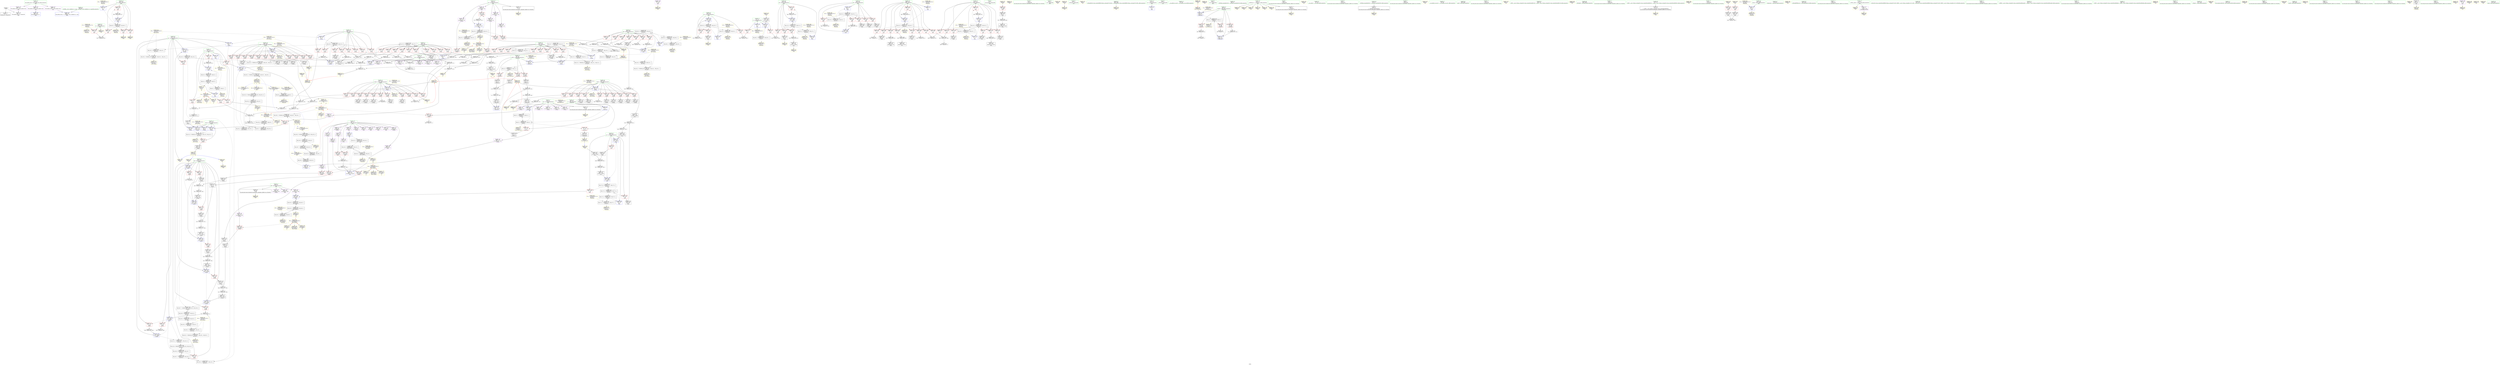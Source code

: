 digraph "SVFG" {
	label="SVFG";

	Node0x5634bc612450 [shape=record,color=grey,label="{NodeID: 0\nNullPtr}"];
	Node0x5634bc612450 -> Node0x5634bc636360[style=solid];
	Node0x5634bc612450 -> Node0x5634bc646df0[style=solid];
	Node0x5634bc68aca0 [shape=record,color=yellow,style=double,label="{NodeID: 692\nRETMU(47V_1)\npts\{414 \}\nFun[main]}"];
	Node0x5634bc67e320 [shape=record,color=black,label="{NodeID: 609\nMR_18V_2 = PHI(MR_18V_5, MR_18V_1, MR_18V_1, MR_18V_1, )\npts\{142 \}\n}"];
	Node0x5634bc67e320 -> Node0x5634bc689f50[style=dashed];
	Node0x5634bc658360 [shape=record,color=grey,label="{NodeID: 526\n156 = Binary(154, 155, )\n}"];
	Node0x5634bc658360 -> Node0x5634bc65b060[style=solid];
	Node0x5634bc64e0e0 [shape=record,color=yellow,style=double,label="{NodeID: 443\nAPARM(653)\nCS[]}"];
	Node0x5634bc647d90 [shape=record,color=blue,label="{NodeID: 360\n149\<--302\ntmp\<--conv65\n_Z2goiii\n}"];
	Node0x5634bc647d90 -> Node0x5634bc6435c0[style=dashed];
	Node0x5634bc647d90 -> Node0x5634bc647e60[style=dashed];
	Node0x5634bc643900 [shape=record,color=red,label="{NodeID: 277\n187\<--186\n\<--arrayidx9\n_Z2goiii\n}"];
	Node0x5634bc643900 -> Node0x5634bc6593e0[style=solid];
	Node0x5634bc637730 [shape=record,color=red,label="{NodeID: 194\n559\<--8\n\<--n\nmain\n}"];
	Node0x5634bc637730 -> Node0x5634bc659860[style=solid];
	Node0x5634bc634980 [shape=record,color=black,label="{NodeID: 111\n328\<--327\nidxprom81\<--sub80\n_Z2goiii\n}"];
	Node0x5634bc632dd0 [shape=record,color=green,label="{NodeID: 28\n21\<--22\nres\<--res_field_insensitive\nGlob }"];
	Node0x5634bc632dd0 -> Node0x5634bc63b880[style=solid];
	Node0x5634bc632dd0 -> Node0x5634bc63b950[style=solid];
	Node0x5634bc632dd0 -> Node0x5634bc63ba20[style=solid];
	Node0x5634bc632dd0 -> Node0x5634bc63baf0[style=solid];
	Node0x5634bc632dd0 -> Node0x5634bc63bbc0[style=solid];
	Node0x5634bc632dd0 -> Node0x5634bc63bc90[style=solid];
	Node0x5634bc68c700 [shape=record,color=yellow,style=double,label="{NodeID: 720\n28V_3 = CSCHI(MR_28V_1)\npts\{200000 \}\nCS[]}"];
	Node0x5634bc68c700 -> Node0x5634bc685b20[style=dashed];
	Node0x5634bc687120 [shape=record,color=yellow,style=double,label="{NodeID: 637\n6V_1 = ENCHI(MR_6V_0)\npts\{89 \}\nFun[_Z5powerii]}"];
	Node0x5634bc687120 -> Node0x5634bc647090[style=dashed];
	Node0x5634bc65ad60 [shape=record,color=grey,label="{NodeID: 554\n603 = cmp(602, 93, )\n}"];
	Node0x5634bc650470 [shape=record,color=black,label="{NodeID: 471\n600 = PHI(174, 598, )\n}"];
	Node0x5634bc63d6c0 [shape=record,color=blue,label="{NodeID: 388\n421\<--9\ni65\<--\nmain\n}"];
	Node0x5634bc63d6c0 -> Node0x5634bc681a20[style=dashed];
	Node0x5634bc644fc0 [shape=record,color=red,label="{NodeID: 305\n658\<--415\n\<--it\nmain\n}"];
	Node0x5634bc644fc0 -> Node0x5634bc651e50[style=solid];
	Node0x5634bc638df0 [shape=record,color=red,label="{NodeID: 222\n211\<--137\n\<--A.addr\n_Z2goiii\n}"];
	Node0x5634bc638df0 -> Node0x5634bc63e8a0[style=solid];
	Node0x5634bc63a840 [shape=record,color=black,label="{NodeID: 139\n563\<--562\nconv55\<--\nmain\n}"];
	Node0x5634bc63a840 -> Node0x5634bc64d5c0[style=solid];
	Node0x5634bc6353f0 [shape=record,color=green,label="{NodeID: 56\n409\<--410\ni\<--i_field_insensitive\nmain\n}"];
	Node0x5634bc6353f0 -> Node0x5634bc643f80[style=solid];
	Node0x5634bc6353f0 -> Node0x5634bc644050[style=solid];
	Node0x5634bc6353f0 -> Node0x5634bc644120[style=solid];
	Node0x5634bc6353f0 -> Node0x5634bc6441f0[style=solid];
	Node0x5634bc6353f0 -> Node0x5634bc6442c0[style=solid];
	Node0x5634bc6353f0 -> Node0x5634bc644390[style=solid];
	Node0x5634bc6353f0 -> Node0x5634bc644460[style=solid];
	Node0x5634bc6353f0 -> Node0x5634bc644530[style=solid];
	Node0x5634bc6353f0 -> Node0x5634bc644600[style=solid];
	Node0x5634bc6353f0 -> Node0x5634bc648820[style=solid];
	Node0x5634bc6353f0 -> Node0x5634bc648c30[style=solid];
	Node0x5634bc688a30 [shape=record,color=yellow,style=double,label="{NodeID: 665\n32V_1 = ENCHI(MR_32V_0)\npts\{250000 \}\nFun[main]}"];
	Node0x5634bc688a30 -> Node0x5634bc675de0[style=dashed];
	Node0x5634bc6753e0 [shape=record,color=black,label="{NodeID: 582\nMR_57V_2 = PHI(MR_57V_3, MR_57V_1, )\npts\{424 \}\n}"];
	Node0x5634bc6753e0 -> Node0x5634bc681f20[style=dashed];
	Node0x5634bc6753e0 -> Node0x5634bc68b100[style=dashed];
	Node0x5634bc63f6b0 [shape=record,color=grey,label="{NodeID: 499\n612 = Binary(610, 611, )\n}"];
	Node0x5634bc63f6b0 -> Node0x5634bc63f9b0[style=solid];
	Node0x5634bc63ed80 [shape=record,color=yellow,style=double,label="{NodeID: 416\nAPARM(413)\nCS[]}"];
	Node0x5634bc646680 [shape=record,color=red,label="{NodeID: 333\n571\<--570\n\<--arrayidx60\nmain\n}"];
	Node0x5634bc646680 -> Node0x5634bc658c60[style=solid];
	Node0x5634bc642310 [shape=record,color=red,label="{NodeID: 250\n320\<--143\n\<--C\n_Z2goiii\n}"];
	Node0x5634bc642310 -> Node0x5634bc651550[style=solid];
	Node0x5634bc63bf00 [shape=record,color=purple,label="{NodeID: 167\n570\<--23\narrayidx60\<--cnt\nmain\n}"];
	Node0x5634bc63bf00 -> Node0x5634bc646680[style=solid];
	Node0x5634bc63bf00 -> Node0x5634bc63d520[style=solid];
	Node0x5634bc636b70 [shape=record,color=black,label="{NodeID: 84\n105\<--104\nconv2\<--\n_Z5powerii\n}"];
	Node0x5634bc636b70 -> Node0x5634bc657a60[style=solid];
	Node0x5634bc611f80 [shape=record,color=green,label="{NodeID: 1\n7\<--1\n__dso_handle\<--dummyObj\nGlob }"];
	Node0x5634bc68ad80 [shape=record,color=yellow,style=double,label="{NodeID: 693\nRETMU(49V_3)\npts\{416 \}\nFun[main]}"];
	Node0x5634bc67e820 [shape=record,color=black,label="{NodeID: 610\nMR_10V_3 = PHI(MR_10V_6, MR_10V_4, MR_10V_5, MR_10V_2, )\npts\{134 \}\n}"];
	Node0x5634bc67e820 -> Node0x5634bc6381c0[style=dashed];
	Node0x5634bc67e820 -> Node0x5634bc689bd0[style=dashed];
	Node0x5634bc6584e0 [shape=record,color=grey,label="{NodeID: 527\n369 = Binary(368, 93, )\n}"];
	Node0x5634bc6584e0 -> Node0x5634bc648340[style=solid];
	Node0x5634bc64e1b0 [shape=record,color=yellow,style=double,label="{NodeID: 444\nAPARM(651)\nCS[]}"];
	Node0x5634bc647e60 [shape=record,color=blue,label="{NodeID: 361\n149\<--316\ntmp\<--conv74\n_Z2goiii\n}"];
	Node0x5634bc647e60 -> Node0x5634bc643690[style=dashed];
	Node0x5634bc647e60 -> Node0x5634bc647f30[style=dashed];
	Node0x5634bc6439d0 [shape=record,color=red,label="{NodeID: 278\n199\<--198\n\<--arrayidx16\n_Z2goiii\n}"];
	Node0x5634bc6439d0 -> Node0x5634bc6477e0[style=solid];
	Node0x5634bc637800 [shape=record,color=red,label="{NodeID: 195\n157\<--13\n\<--rs\n_Z2goiii\n}"];
	Node0x5634bc637800 -> Node0x5634bc65b060[style=solid];
	Node0x5634bc634a50 [shape=record,color=black,label="{NodeID: 112\n331\<--330\nconv83\<--\n_Z2goiii\n}"];
	Node0x5634bc634a50 -> Node0x5634bc652150[style=solid];
	Node0x5634bc632e60 [shape=record,color=green,label="{NodeID: 29\n23\<--25\ncnt\<--cnt_field_insensitive\nGlob }"];
	Node0x5634bc632e60 -> Node0x5634bc6366a0[style=solid];
	Node0x5634bc632e60 -> Node0x5634bc63bd60[style=solid];
	Node0x5634bc632e60 -> Node0x5634bc63be30[style=solid];
	Node0x5634bc632e60 -> Node0x5634bc63bf00[style=solid];
	Node0x5634bc632e60 -> Node0x5634bc63bfd0[style=solid];
	Node0x5634bc632e60 -> Node0x5634bc63c0a0[style=solid];
	Node0x5634bc68c860 [shape=record,color=yellow,style=double,label="{NodeID: 721\n30V_3 = CSCHI(MR_30V_1)\npts\{220000 \}\nCS[]}"];
	Node0x5634bc68c860 -> Node0x5634bc686020[style=dashed];
	Node0x5634bc687200 [shape=record,color=yellow,style=double,label="{NodeID: 638\n8V_1 = ENCHI(MR_8V_0)\npts\{14 \}\nFun[_Z2goiii]}"];
	Node0x5634bc687200 -> Node0x5634bc637800[style=dashed];
	Node0x5634bc687200 -> Node0x5634bc6378d0[style=dashed];
	Node0x5634bc687200 -> Node0x5634bc6379a0[style=dashed];
	Node0x5634bc687200 -> Node0x5634bc689ac0[style=dashed];
	Node0x5634bc687200 -> Node0x5634bc68b670[style=dashed];
	Node0x5634bc687200 -> Node0x5634bc68bc30[style=dashed];
	Node0x5634bc65aee0 [shape=record,color=grey,label="{NodeID: 555\n438 = cmp(436, 437, )\n}"];
	Node0x5634bc650a10 [shape=record,color=black,label="{NodeID: 472\n233 = PHI(174, 231, )\n}"];
	Node0x5634bc63d790 [shape=record,color=blue,label="{NodeID: 389\n423\<--93\ncur\<--\nmain\n}"];
	Node0x5634bc63d790 -> Node0x5634bc683320[style=dashed];
	Node0x5634bc645090 [shape=record,color=red,label="{NodeID: 306\n523\<--417\n\<--i33\nmain\n}"];
	Node0x5634bc645090 -> Node0x5634bc65a8e0[style=solid];
	Node0x5634bc638ec0 [shape=record,color=red,label="{NodeID: 223\n225\<--137\n\<--A.addr\n_Z2goiii\n}"];
	Node0x5634bc638ec0 -> Node0x5634bc640d30[style=solid];
	Node0x5634bc63a910 [shape=record,color=black,label="{NodeID: 140\n566\<--565\nconv57\<--\nmain\n}"];
	Node0x5634bc63a910 -> Node0x5634bc652ed0[style=solid];
	Node0x5634bc6354c0 [shape=record,color=green,label="{NodeID: 57\n411\<--412\nj\<--j_field_insensitive\nmain\n}"];
	Node0x5634bc6354c0 -> Node0x5634bc6446d0[style=solid];
	Node0x5634bc6354c0 -> Node0x5634bc6447a0[style=solid];
	Node0x5634bc6354c0 -> Node0x5634bc644870[style=solid];
	Node0x5634bc6354c0 -> Node0x5634bc644940[style=solid];
	Node0x5634bc6354c0 -> Node0x5634bc644a10[style=solid];
	Node0x5634bc6354c0 -> Node0x5634bc644ae0[style=solid];
	Node0x5634bc6354c0 -> Node0x5634bc644bb0[style=solid];
	Node0x5634bc6354c0 -> Node0x5634bc6488f0[style=solid];
	Node0x5634bc6354c0 -> Node0x5634bc648b60[style=solid];
	Node0x5634bc688b10 [shape=record,color=yellow,style=double,label="{NodeID: 666\n34V_1 = ENCHI(MR_34V_0)\npts\{270000 \}\nFun[main]}"];
	Node0x5634bc688b10 -> Node0x5634bc6730e0[style=dashed];
	Node0x5634bc6758e0 [shape=record,color=black,label="{NodeID: 583\nMR_59V_2 = PHI(MR_59V_3, MR_59V_1, )\npts\{426 \}\n}"];
	Node0x5634bc6758e0 -> Node0x5634bc682420[style=dashed];
	Node0x5634bc6758e0 -> Node0x5634bc68b1e0[style=dashed];
	Node0x5634bc63f830 [shape=record,color=grey,label="{NodeID: 500\n210 = Binary(209, 93, )\n}"];
	Node0x5634bc63f830 -> Node0x5634bc63e7d0[style=solid];
	Node0x5634bc63ee50 [shape=record,color=yellow,style=double,label="{NodeID: 417\nAPARM(33)\nCS[]}"];
	Node0x5634bc646750 [shape=record,color=red,label="{NodeID: 334\n597\<--596\n\<--arrayidx73\nmain\n}"];
	Node0x5634bc646750 -> Node0x5634bc65b1e0[style=solid];
	Node0x5634bc6423e0 [shape=record,color=red,label="{NodeID: 251\n341\<--143\n\<--C\n_Z2goiii\n}"];
	Node0x5634bc6423e0 -> Node0x5634bc639590[style=solid];
	Node0x5634bc63bfd0 [shape=record,color=purple,label="{NodeID: 168\n596\<--23\narrayidx73\<--cnt\nmain\n}"];
	Node0x5634bc63bfd0 -> Node0x5634bc646750[style=solid];
	Node0x5634bc636c40 [shape=record,color=black,label="{NodeID: 85\n109\<--107\nconv3\<--rem\n_Z5powerii\n}"];
	Node0x5634bc636c40 -> Node0x5634bc647160[style=solid];
	Node0x5634bc5fc350 [shape=record,color=green,label="{NodeID: 2\n9\<--1\n\<--dummyObj\nCan only get source location for instruction, argument, global var or function.}"];
	Node0x5634bc68ae60 [shape=record,color=yellow,style=double,label="{NodeID: 694\nRETMU(51V_2)\npts\{418 \}\nFun[main]}"];
	Node0x5634bc67ed20 [shape=record,color=black,label="{NodeID: 611\nMR_20V_2 = PHI(MR_20V_3, MR_20V_1, MR_20V_1, MR_20V_1, )\npts\{144 \}\n}"];
	Node0x5634bc67ed20 -> Node0x5634bc68a030[style=dashed];
	Node0x5634bc658660 [shape=record,color=grey,label="{NodeID: 528\n374 = Binary(373, 93, )\n}"];
	Node0x5634bc658660 -> Node0x5634bc648410[style=solid];
	Node0x5634bc64e280 [shape=record,color=yellow,style=double,label="{NodeID: 445\nAPARM(652)\nCS[]}"];
	Node0x5634bc647f30 [shape=record,color=blue,label="{NodeID: 362\n149\<--334\ntmp\<--conv86\n_Z2goiii\n}"];
	Node0x5634bc647f30 -> Node0x5634bc643760[style=dashed];
	Node0x5634bc647f30 -> Node0x5634bc648000[style=dashed];
	Node0x5634bc643aa0 [shape=record,color=red,label="{NodeID: 279\n206\<--205\n\<--arrayidx19\n_Z2goiii\n}"];
	Node0x5634bc643aa0 -> Node0x5634bc659ce0[style=solid];
	Node0x5634bc6378d0 [shape=record,color=red,label="{NodeID: 196\n170\<--13\n\<--rs\n_Z2goiii\n}"];
	Node0x5634bc6378d0 -> Node0x5634bc65b4e0[style=solid];
	Node0x5634bc634b20 [shape=record,color=black,label="{NodeID: 113\n334\<--333\nconv86\<--rem85\n_Z2goiii\n}"];
	Node0x5634bc634b20 -> Node0x5634bc647f30[style=solid];
	Node0x5634bc632ef0 [shape=record,color=green,label="{NodeID: 30\n26\<--27\nc\<--c_field_insensitive\nGlob }"];
	Node0x5634bc632ef0 -> Node0x5634bc63c170[style=solid];
	Node0x5634bc632ef0 -> Node0x5634bc63c240[style=solid];
	Node0x5634bc632ef0 -> Node0x5634bc63c310[style=solid];
	Node0x5634bc632ef0 -> Node0x5634bc63c3e0[style=solid];
	Node0x5634bc632ef0 -> Node0x5634bc63c4b0[style=solid];
	Node0x5634bc632ef0 -> Node0x5634bc63c580[style=solid];
	Node0x5634bc632ef0 -> Node0x5634bc63c650[style=solid];
	Node0x5634bc632ef0 -> Node0x5634bc63c720[style=solid];
	Node0x5634bc632ef0 -> Node0x5634bc63c7f0[style=solid];
	Node0x5634bc632ef0 -> Node0x5634bc63c8c0[style=solid];
	Node0x5634bc632ef0 -> Node0x5634bc63c990[style=solid];
	Node0x5634bc632ef0 -> Node0x5634bc63ca60[style=solid];
	Node0x5634bc632ef0 -> Node0x5634bc63cb30[style=solid];
	Node0x5634bc632ef0 -> Node0x5634bc63cc00[style=solid];
	Node0x5634bc68c940 [shape=record,color=yellow,style=double,label="{NodeID: 722\n28V_10 = CSCHI(MR_28V_8)\npts\{200000 \}\nCS[]}"];
	Node0x5634bc68c940 -> Node0x5634bc67a410[style=dashed];
	Node0x5634bc687310 [shape=record,color=yellow,style=double,label="{NodeID: 639\n10V_1 = ENCHI(MR_10V_0)\npts\{134 \}\nFun[_Z2goiii]}"];
	Node0x5634bc687310 -> Node0x5634bc647640[style=dashed];
	Node0x5634bc687310 -> Node0x5634bc647710[style=dashed];
	Node0x5634bc687310 -> Node0x5634bc6477e0[style=dashed];
	Node0x5634bc687310 -> Node0x5634bc648680[style=dashed];
	Node0x5634bc65b060 [shape=record,color=grey,label="{NodeID: 556\n158 = cmp(156, 157, )\n}"];
	Node0x5634bc650fb0 [shape=record,color=black,label="{NodeID: 473\n173 = PHI(174, 171, )\n}"];
	Node0x5634bc650fb0 -> Node0x5634bc637050[style=solid];
	Node0x5634bc63d860 [shape=record,color=blue,label="{NodeID: 390\n425\<--93\nj69\<--\nmain\n}"];
	Node0x5634bc63d860 -> Node0x5634bc683820[style=dashed];
	Node0x5634bc645160 [shape=record,color=red,label="{NodeID: 307\n527\<--417\n\<--i33\nmain\n}"];
	Node0x5634bc645160 -> Node0x5634bc63a500[style=solid];
	Node0x5634bc638f90 [shape=record,color=red,label="{NodeID: 224\n238\<--137\n\<--A.addr\n_Z2goiii\n}"];
	Node0x5634bc638f90 -> Node0x5634bc658f60[style=solid];
	Node0x5634bc63a9e0 [shape=record,color=black,label="{NodeID: 141\n569\<--567\nidxprom59\<--sub58\nmain\n}"];
	Node0x5634bc635590 [shape=record,color=green,label="{NodeID: 58\n413\<--414\ntt\<--tt_field_insensitive\nmain\n}"];
	Node0x5634bc635590 -> Node0x5634bc644c80[style=solid];
	Node0x5634bc635590 -> Node0x5634bc63ed80[style=solid];
	Node0x5634bc688bf0 [shape=record,color=yellow,style=double,label="{NodeID: 667\n36V_1 = ENCHI(MR_36V_0)\npts\{300000 \}\nFun[main]}"];
	Node0x5634bc688bf0 -> Node0x5634bc6762e0[style=dashed];
	Node0x5634bc675de0 [shape=record,color=black,label="{NodeID: 584\nMR_32V_2 = PHI(MR_32V_3, MR_32V_1, )\npts\{250000 \}\n}"];
	Node0x5634bc675de0 -> Node0x5634bc679510[style=dashed];
	Node0x5634bc675de0 -> Node0x5634bc68b2c0[style=dashed];
	Node0x5634bc63f9b0 [shape=record,color=grey,label="{NodeID: 501\n613 = Binary(612, 93, )\n}"];
	Node0x5634bc63f9b0 -> Node0x5634bc63ad20[style=solid];
	Node0x5634bc63ef20 [shape=record,color=yellow,style=double,label="{NodeID: 418\nAPARM(503)\nCS[]}"];
	Node0x5634bc646820 [shape=record,color=red,label="{NodeID: 335\n610\<--609\n\<--arrayidx80\nmain\n}"];
	Node0x5634bc646820 -> Node0x5634bc63f6b0[style=solid];
	Node0x5634bc6424b0 [shape=record,color=red,label="{NodeID: 252\n373\<--143\n\<--C\n_Z2goiii\n}"];
	Node0x5634bc6424b0 -> Node0x5634bc658660[style=solid];
	Node0x5634bc63c0a0 [shape=record,color=purple,label="{NodeID: 169\n609\<--23\narrayidx80\<--cnt\nmain\n}"];
	Node0x5634bc63c0a0 -> Node0x5634bc646820[style=solid];
	Node0x5634bc636d10 [shape=record,color=black,label="{NodeID: 86\n113\<--112\nconv4\<--\n_Z5powerii\n}"];
	Node0x5634bc636d10 -> Node0x5634bc653050[style=solid];
	Node0x5634bc5fc520 [shape=record,color=green,label="{NodeID: 3\n31\<--1\n.str\<--dummyObj\nGlob }"];
	Node0x5634bc68af40 [shape=record,color=yellow,style=double,label="{NodeID: 695\nRETMU(53V_2)\npts\{420 \}\nFun[main]}"];
	Node0x5634bc67f220 [shape=record,color=black,label="{NodeID: 612\nMR_22V_2 = PHI(MR_22V_3, MR_22V_1, MR_22V_1, MR_22V_1, )\npts\{146 \}\n}"];
	Node0x5634bc67f220 -> Node0x5634bc68a110[style=dashed];
	Node0x5634bc6587e0 [shape=record,color=grey,label="{NodeID: 529\n271 = Binary(269, 270, )\n}"];
	Node0x5634bc6587e0 -> Node0x5634bc652450[style=solid];
	Node0x5634bc64e350 [shape=record,color=yellow,style=double,label="{NodeID: 446\nARet(49)\nCS[]}"];
	Node0x5634bc648000 [shape=record,color=blue,label="{NodeID: 363\n149\<--348\ntmp\<--conv95\n_Z2goiii\n}"];
	Node0x5634bc648000 -> Node0x5634bc643830[style=dashed];
	Node0x5634bc648000 -> Node0x5634bc679f10[style=dashed];
	Node0x5634bc643b70 [shape=record,color=red,label="{NodeID: 280\n222\<--221\n\<--arrayidx24\n_Z2goiii\n}"];
	Node0x5634bc643b70 -> Node0x5634bc65a2e0[style=solid];
	Node0x5634bc6379a0 [shape=record,color=red,label="{NodeID: 197\n230\<--13\n\<--rs\n_Z2goiii\n}"];
	Node0x5634bc6379a0 -> Node0x5634bc65a160[style=solid];
	Node0x5634bc634bf0 [shape=record,color=black,label="{NodeID: 114\n337\<--336\nconv87\<--\n_Z2goiii\n}"];
	Node0x5634bc634bf0 -> Node0x5634bc6405b0[style=solid];
	Node0x5634bc632f80 [shape=record,color=green,label="{NodeID: 31\n28\<--30\nDIV\<--DIV_field_insensitive\nGlob }"];
	Node0x5634bc632f80 -> Node0x5634bc6367a0[style=solid];
	Node0x5634bc632f80 -> Node0x5634bc63ccd0[style=solid];
	Node0x5634bc632f80 -> Node0x5634bc63cda0[style=solid];
	Node0x5634bc632f80 -> Node0x5634bc63ce70[style=solid];
	Node0x5634bc632f80 -> Node0x5634bc63cf40[style=solid];
	Node0x5634bc68caa0 [shape=record,color=yellow,style=double,label="{NodeID: 723\n30V_10 = CSCHI(MR_30V_8)\npts\{220000 \}\nCS[]}"];
	Node0x5634bc68caa0 -> Node0x5634bc67a910[style=dashed];
	Node0x5634bc6873f0 [shape=record,color=yellow,style=double,label="{NodeID: 640\n12V_1 = ENCHI(MR_12V_0)\npts\{136 \}\nFun[_Z2goiii]}"];
	Node0x5634bc6873f0 -> Node0x5634bc6473d0[style=dashed];
	Node0x5634bc65b1e0 [shape=record,color=grey,label="{NodeID: 557\n598 = cmp(593, 597, )\n}"];
	Node0x5634bc65b1e0 -> Node0x5634bc650470[style=solid];
	Node0x5634bc651550 [shape=record,color=grey,label="{NodeID: 474\n321 = Binary(320, 93, )\n}"];
	Node0x5634bc651550 -> Node0x5634bc6348b0[style=solid];
	Node0x5634bc63d930 [shape=record,color=blue,label="{NodeID: 391\n423\<--617\ncur\<--conv85\nmain\n}"];
	Node0x5634bc63d930 -> Node0x5634bc645b20[style=dashed];
	Node0x5634bc63d930 -> Node0x5634bc63da00[style=dashed];
	Node0x5634bc645230 [shape=record,color=red,label="{NodeID: 308\n534\<--417\n\<--i33\nmain\n}"];
	Node0x5634bc645230 -> Node0x5634bc657be0[style=solid];
	Node0x5634bc639060 [shape=record,color=red,label="{NodeID: 225\n269\<--137\n\<--A.addr\n_Z2goiii\n}"];
	Node0x5634bc639060 -> Node0x5634bc6587e0[style=solid];
	Node0x5634bc63aab0 [shape=record,color=black,label="{NodeID: 142\n595\<--594\nidxprom72\<--\nmain\n}"];
	Node0x5634bc635660 [shape=record,color=green,label="{NodeID: 59\n415\<--416\nit\<--it_field_insensitive\nmain\n}"];
	Node0x5634bc635660 -> Node0x5634bc644d50[style=solid];
	Node0x5634bc635660 -> Node0x5634bc644e20[style=solid];
	Node0x5634bc635660 -> Node0x5634bc644ef0[style=solid];
	Node0x5634bc635660 -> Node0x5634bc644fc0[style=solid];
	Node0x5634bc635660 -> Node0x5634bc648d00[style=solid];
	Node0x5634bc635660 -> Node0x5634bc63dd40[style=solid];
	Node0x5634bc688cd0 [shape=record,color=yellow,style=double,label="{NodeID: 668\n64V_1 = ENCHI(MR_64V_0)\npts\{200000 220000 \}\nFun[main]}"];
	Node0x5634bc688cd0 -> Node0x5634bc6767e0[style=dashed];
	Node0x5634bc6762e0 [shape=record,color=black,label="{NodeID: 585\nMR_36V_2 = PHI(MR_36V_3, MR_36V_1, )\npts\{300000 \}\n}"];
	Node0x5634bc6762e0 -> Node0x5634bc682920[style=dashed];
	Node0x5634bc6762e0 -> Node0x5634bc68b480[style=dashed];
	Node0x5634bc63fb30 [shape=record,color=grey,label="{NodeID: 502\n615 = Binary(606, 614, )\n}"];
	Node0x5634bc63fb30 -> Node0x5634bc63fcb0[style=solid];
	Node0x5634bc63eff0 [shape=record,color=yellow,style=double,label="{NodeID: 419\nAPARM(504)\nCS[]}"];
	Node0x5634bc6468f0 [shape=record,color=blue,label="{NodeID: 336\n8\<--9\nn\<--\nGlob }"];
	Node0x5634bc6468f0 -> Node0x5634bc687f80[style=dashed];
	Node0x5634bc642580 [shape=record,color=red,label="{NodeID: 253\n237\<--145\n\<--X\n_Z2goiii\n}"];
	Node0x5634bc642580 -> Node0x5634bc658f60[style=solid];
	Node0x5634bc63c170 [shape=record,color=purple,label="{NodeID: 170\n294\<--26\narrayidx60\<--c\n_Z2goiii\n}"];
	Node0x5634bc636de0 [shape=record,color=black,label="{NodeID: 87\n115\<--114\nconv5\<--\n_Z5powerii\n}"];
	Node0x5634bc636de0 -> Node0x5634bc653050[style=solid];
	Node0x5634bc6114e0 [shape=record,color=green,label="{NodeID: 4\n33\<--1\n_ZSt4cerr\<--dummyObj\nGlob }"];
	Node0x5634bc68b020 [shape=record,color=yellow,style=double,label="{NodeID: 696\nRETMU(55V_2)\npts\{422 \}\nFun[main]}"];
	Node0x5634bc67f720 [shape=record,color=black,label="{NodeID: 613\nMR_24V_2 = PHI(MR_24V_3, MR_24V_1, MR_24V_1, MR_24V_1, )\npts\{148 \}\n}"];
	Node0x5634bc67f720 -> Node0x5634bc68a1f0[style=dashed];
	Node0x5634bc658960 [shape=record,color=grey,label="{NodeID: 530\n576 = Binary(575, 93, )\n}"];
	Node0x5634bc658960 -> Node0x5634bc63d5f0[style=solid];
	Node0x5634bc64e3e0 [shape=record,color=yellow,style=double,label="{NodeID: 447\nARet(70)\nCS[]}"];
	Node0x5634bc6480d0 [shape=record,color=blue,label="{NodeID: 364\n141\<--352\nres\<--add96\n_Z2goiii\n}"];
	Node0x5634bc6480d0 -> Node0x5634bc641bc0[style=dashed];
	Node0x5634bc6480d0 -> Node0x5634bc641c90[style=dashed];
	Node0x5634bc6480d0 -> Node0x5634bc6481a0[style=dashed];
	Node0x5634bc6480d0 -> Node0x5634bc67b310[style=dashed];
	Node0x5634bc643c40 [shape=record,color=red,label="{NodeID: 281\n298\<--297\n\<--arrayidx62\n_Z2goiii\n}"];
	Node0x5634bc643c40 -> Node0x5634bc634230[style=solid];
	Node0x5634bc637a70 [shape=record,color=red,label="{NodeID: 198\n542\<--13\n\<--rs\nmain\n}"];
	Node0x5634bc637a70 -> Node0x5634bc6577a0[style=solid];
	Node0x5634bc634cc0 [shape=record,color=black,label="{NodeID: 115\n339\<--338\nidxprom88\<--\n_Z2goiii\n}"];
	Node0x5634bc633050 [shape=record,color=green,label="{NodeID: 32\n37\<--41\nllvm.global_ctors\<--llvm.global_ctors_field_insensitive\nGlob }"];
	Node0x5634bc633050 -> Node0x5634bc63d1b0[style=solid];
	Node0x5634bc633050 -> Node0x5634bc63d2b0[style=solid];
	Node0x5634bc633050 -> Node0x5634bc637560[style=solid];
	Node0x5634bc68cb80 [shape=record,color=yellow,style=double,label="{NodeID: 724\n64V_3 = CSCHI(MR_64V_2)\npts\{200000 220000 \}\nCS[]}"];
	Node0x5634bc68cb80 -> Node0x5634bc6767e0[style=dashed];
	Node0x5634bc687500 [shape=record,color=yellow,style=double,label="{NodeID: 641\n14V_1 = ENCHI(MR_14V_0)\npts\{138 \}\nFun[_Z2goiii]}"];
	Node0x5634bc687500 -> Node0x5634bc6474a0[style=dashed];
	Node0x5634bc65b360 [shape=record,color=grey,label="{NodeID: 558\n590 = cmp(589, 591, )\n}"];
	Node0x5634bc6516d0 [shape=record,color=grey,label="{NodeID: 475\n283 = Binary(281, 282, )\n}"];
	Node0x5634bc6516d0 -> Node0x5634bc63ebe0[style=solid];
	Node0x5634bc63da00 [shape=record,color=blue,label="{NodeID: 392\n423\<--628\ncur\<--conv92\nmain\n}"];
	Node0x5634bc63da00 -> Node0x5634bc676d10[style=dashed];
	Node0x5634bc645300 [shape=record,color=red,label="{NodeID: 309\n547\<--417\n\<--i33\nmain\n}"];
	Node0x5634bc645300 -> Node0x5634bc653350[style=solid];
	Node0x5634bc639130 [shape=record,color=red,label="{NodeID: 226\n292\<--137\n\<--A.addr\n_Z2goiii\n}"];
	Node0x5634bc639130 -> Node0x5634bc634090[style=solid];
	Node0x5634bc63ab80 [shape=record,color=black,label="{NodeID: 143\n606\<--605\nconv78\<--\nmain\n}"];
	Node0x5634bc63ab80 -> Node0x5634bc63fb30[style=solid];
	Node0x5634bc635730 [shape=record,color=green,label="{NodeID: 60\n417\<--418\ni33\<--i33_field_insensitive\nmain\n}"];
	Node0x5634bc635730 -> Node0x5634bc645090[style=solid];
	Node0x5634bc635730 -> Node0x5634bc645160[style=solid];
	Node0x5634bc635730 -> Node0x5634bc645230[style=solid];
	Node0x5634bc635730 -> Node0x5634bc645300[style=solid];
	Node0x5634bc635730 -> Node0x5634bc648f70[style=solid];
	Node0x5634bc635730 -> Node0x5634bc63d380[style=solid];
	Node0x5634bc688de0 [shape=record,color=yellow,style=double,label="{NodeID: 669\nRETMU(2V_3)\npts\{85 \}\nFun[_Z5powerii]}"];
	Node0x5634bc6767e0 [shape=record,color=black,label="{NodeID: 586\nMR_64V_2 = PHI(MR_64V_3, MR_64V_1, )\npts\{200000 220000 \}\n}"];
	Node0x5634bc6767e0 -> Node0x5634bc68b560[style=dashed];
	Node0x5634bc6767e0 -> Node0x5634bc68c5f0[style=dashed];
	Node0x5634bc63fcb0 [shape=record,color=grey,label="{NodeID: 503\n616 = Binary(615, 108, )\n}"];
	Node0x5634bc63fcb0 -> Node0x5634bc63adf0[style=solid];
	Node0x5634bc63f0c0 [shape=record,color=yellow,style=double,label="{NodeID: 420\nAPARM(508)\nCS[]}"];
	Node0x5634bc6469f0 [shape=record,color=blue,label="{NodeID: 337\n11\<--9\nm\<--\nGlob }"];
	Node0x5634bc642650 [shape=record,color=red,label="{NodeID: 254\n241\<--145\n\<--X\n_Z2goiii\n}"];
	Node0x5634bc642650 -> Node0x5634bc659260[style=solid];
	Node0x5634bc63c240 [shape=record,color=purple,label="{NodeID: 171\n297\<--26\narrayidx62\<--c\n_Z2goiii\n}"];
	Node0x5634bc63c240 -> Node0x5634bc643c40[style=solid];
	Node0x5634bc636eb0 [shape=record,color=black,label="{NodeID: 88\n118\<--117\nconv8\<--rem7\n_Z5powerii\n}"];
	Node0x5634bc636eb0 -> Node0x5634bc647230[style=solid];
	Node0x5634bc624450 [shape=record,color=green,label="{NodeID: 5\n34\<--1\n_ZSt3cin\<--dummyObj\nGlob }"];
	Node0x5634bc68b100 [shape=record,color=yellow,style=double,label="{NodeID: 697\nRETMU(57V_2)\npts\{424 \}\nFun[main]}"];
	Node0x5634bc67fc20 [shape=record,color=black,label="{NodeID: 614\nMR_26V_2 = PHI(MR_26V_3, MR_26V_1, MR_26V_1, MR_26V_1, )\npts\{150 \}\n}"];
	Node0x5634bc67fc20 -> Node0x5634bc68a2d0[style=dashed];
	Node0x5634bc658ae0 [shape=record,color=grey,label="{NodeID: 531\n268 = Binary(267, 93, )\n}"];
	Node0x5634bc658ae0 -> Node0x5634bc63ea40[style=solid];
	Node0x5634bc64e470 [shape=record,color=yellow,style=double,label="{NodeID: 448\nARet(213)\nCS[]}"];
	Node0x5634bc64e470 -> Node0x5634bc647980[style=solid];
	Node0x5634bc6481a0 [shape=record,color=blue,label="{NodeID: 365\n141\<--359\nres\<--sub99\n_Z2goiii\n}"];
	Node0x5634bc6481a0 -> Node0x5634bc67b310[style=dashed];
	Node0x5634bc643d10 [shape=record,color=red,label="{NodeID: 282\n312\<--311\n\<--arrayidx70\n_Z2goiii\n}"];
	Node0x5634bc643d10 -> Node0x5634bc634640[style=solid];
	Node0x5634bc637b40 [shape=record,color=red,label="{NodeID: 199\n104\<--84\n\<--a.addr\n_Z5powerii\n}"];
	Node0x5634bc637b40 -> Node0x5634bc636b70[style=solid];
	Node0x5634bc639590 [shape=record,color=black,label="{NodeID: 116\n342\<--341\nidxprom90\<--\n_Z2goiii\n}"];
	Node0x5634bc633120 [shape=record,color=green,label="{NodeID: 33\n42\<--43\n__cxx_global_var_init\<--__cxx_global_var_init_field_insensitive\n}"];
	Node0x5634bc6875e0 [shape=record,color=yellow,style=double,label="{NodeID: 642\n16V_1 = ENCHI(MR_16V_0)\npts\{140 \}\nFun[_Z2goiii]}"];
	Node0x5634bc6875e0 -> Node0x5634bc647570[style=dashed];
	Node0x5634bc65b4e0 [shape=record,color=grey,label="{NodeID: 559\n171 = cmp(169, 170, )\n}"];
	Node0x5634bc65b4e0 -> Node0x5634bc650fb0[style=solid];
	Node0x5634bc651850 [shape=record,color=grey,label="{NodeID: 476\n473 = Binary(463, 472, )\n}"];
	Node0x5634bc651850 -> Node0x5634bc6519d0[style=solid];
	Node0x5634bc63dad0 [shape=record,color=blue,label="{NodeID: 393\n637\<--631\narrayidx97\<--\nmain\n}"];
	Node0x5634bc63dad0 -> Node0x5634bc683d20[style=dashed];
	Node0x5634bc6453d0 [shape=record,color=red,label="{NodeID: 310\n558\<--419\n\<--i51\nmain\n}"];
	Node0x5634bc6453d0 -> Node0x5634bc659860[style=solid];
	Node0x5634bc639200 [shape=record,color=red,label="{NodeID: 227\n381\<--137\n\<--A.addr\n_Z2goiii\n}"];
	Node0x5634bc639200 -> Node0x5634bc6398d0[style=solid];
	Node0x5634bc63ac50 [shape=record,color=black,label="{NodeID: 144\n608\<--607\nidxprom79\<--\nmain\n}"];
	Node0x5634bc635800 [shape=record,color=green,label="{NodeID: 61\n419\<--420\ni51\<--i51_field_insensitive\nmain\n}"];
	Node0x5634bc635800 -> Node0x5634bc6453d0[style=solid];
	Node0x5634bc635800 -> Node0x5634bc6454a0[style=solid];
	Node0x5634bc635800 -> Node0x5634bc645570[style=solid];
	Node0x5634bc635800 -> Node0x5634bc63d450[style=solid];
	Node0x5634bc635800 -> Node0x5634bc63d5f0[style=solid];
	Node0x5634bc689900 [shape=record,color=yellow,style=double,label="{NodeID: 670\nRETMU(4V_3)\npts\{87 \}\nFun[_Z5powerii]}"];
	Node0x5634bc676d10 [shape=record,color=black,label="{NodeID: 587\nMR_57V_8 = PHI(MR_57V_7, MR_57V_5, )\npts\{424 \}\n}"];
	Node0x5634bc676d10 -> Node0x5634bc645bf0[style=dashed];
	Node0x5634bc676d10 -> Node0x5634bc683320[style=dashed];
	Node0x5634bc63fe30 [shape=record,color=grey,label="{NodeID: 504\n263 = Binary(261, 262, )\n}"];
	Node0x5634bc63fe30 -> Node0x5634bc659e60[style=solid];
	Node0x5634bc63f190 [shape=record,color=yellow,style=double,label="{NodeID: 421\nAPARM(34)\nCS[]}"];
	Node0x5634bc646af0 [shape=record,color=blue,label="{NodeID: 338\n13\<--9\nrs\<--\nGlob }"];
	Node0x5634bc646af0 -> Node0x5634bc688090[style=dashed];
	Node0x5634bc642720 [shape=record,color=red,label="{NodeID: 255\n253\<--145\n\<--X\n_Z2goiii\n}"];
	Node0x5634bc642720 -> Node0x5634bc6528d0[style=solid];
	Node0x5634bc63c310 [shape=record,color=purple,label="{NodeID: 172\n308\<--26\narrayidx68\<--c\n_Z2goiii\n}"];
	Node0x5634bc636f80 [shape=record,color=black,label="{NodeID: 89\n81\<--125\n_Z5powerii_ret\<--\n_Z5powerii\n}"];
	Node0x5634bc636f80 -> Node0x5634bc64f220[style=solid];
	Node0x5634bc60fe00 [shape=record,color=green,label="{NodeID: 6\n35\<--1\n.str.2\<--dummyObj\nGlob }"];
	Node0x5634bc68b1e0 [shape=record,color=yellow,style=double,label="{NodeID: 698\nRETMU(59V_2)\npts\{426 \}\nFun[main]}"];
	Node0x5634bc680120 [shape=record,color=black,label="{NodeID: 615\nMR_28V_2 = PHI(MR_28V_5, MR_28V_1, MR_28V_1, MR_28V_1, )\npts\{200000 \}\n}"];
	Node0x5634bc680120 -> Node0x5634bc68a3b0[style=dashed];
	Node0x5634bc658c60 [shape=record,color=grey,label="{NodeID: 532\n572 = Binary(571, 93, )\n}"];
	Node0x5634bc658c60 -> Node0x5634bc63d520[style=solid];
	Node0x5634bc64e500 [shape=record,color=yellow,style=double,label="{NodeID: 449\nARet(284)\nCS[]}"];
	Node0x5634bc64e500 -> Node0x5634bc647cc0[style=solid];
	Node0x5634bc648270 [shape=record,color=blue,label="{NodeID: 366\n147\<--364\nY\<--inc\n_Z2goiii\n}"];
	Node0x5634bc648270 -> Node0x5634bc6712e0[style=dashed];
	Node0x5634bc643de0 [shape=record,color=red,label="{NodeID: 283\n330\<--329\n\<--arrayidx82\n_Z2goiii\n}"];
	Node0x5634bc643de0 -> Node0x5634bc634a50[style=solid];
	Node0x5634bc637c10 [shape=record,color=red,label="{NodeID: 200\n112\<--84\n\<--a.addr\n_Z5powerii\n}"];
	Node0x5634bc637c10 -> Node0x5634bc636d10[style=solid];
	Node0x5634bc639660 [shape=record,color=black,label="{NodeID: 117\n345\<--344\nconv92\<--\n_Z2goiii\n}"];
	Node0x5634bc639660 -> Node0x5634bc6405b0[style=solid];
	Node0x5634bc6331f0 [shape=record,color=green,label="{NodeID: 34\n46\<--47\n_ZNSt8ios_base4InitC1Ev\<--_ZNSt8ios_base4InitC1Ev_field_insensitive\n}"];
	Node0x5634bc6876c0 [shape=record,color=yellow,style=double,label="{NodeID: 643\n18V_1 = ENCHI(MR_18V_0)\npts\{142 \}\nFun[_Z2goiii]}"];
	Node0x5634bc6876c0 -> Node0x5634bc6478b0[style=dashed];
	Node0x5634bc6876c0 -> Node0x5634bc67e320[style=dashed];
	Node0x5634bc65b660 [shape=record,color=grey,label="{NodeID: 560\n584 = cmp(583, 164, )\n}"];
	Node0x5634bc6519d0 [shape=record,color=grey,label="{NodeID: 477\n474 = Binary(473, 356, )\n}"];
	Node0x5634bc6519d0 -> Node0x5634bc648a90[style=solid];
	Node0x5634bc63dba0 [shape=record,color=blue,label="{NodeID: 394\n425\<--641\nj69\<--inc99\nmain\n}"];
	Node0x5634bc63dba0 -> Node0x5634bc683820[style=dashed];
	Node0x5634bc6454a0 [shape=record,color=red,label="{NodeID: 311\n562\<--419\n\<--i51\nmain\n}"];
	Node0x5634bc6454a0 -> Node0x5634bc63a840[style=solid];
	Node0x5634bc6392d0 [shape=record,color=red,label="{NodeID: 228\n392\<--137\n\<--A.addr\n_Z2goiii\n}"];
	Node0x5634bc6392d0 -> Node0x5634bc639b40[style=solid];
	Node0x5634bc63ad20 [shape=record,color=black,label="{NodeID: 145\n614\<--613\nconv83\<--add82\nmain\n}"];
	Node0x5634bc63ad20 -> Node0x5634bc63fb30[style=solid];
	Node0x5634bc6358d0 [shape=record,color=green,label="{NodeID: 62\n421\<--422\ni65\<--i65_field_insensitive\nmain\n}"];
	Node0x5634bc6358d0 -> Node0x5634bc645640[style=solid];
	Node0x5634bc6358d0 -> Node0x5634bc645710[style=solid];
	Node0x5634bc6358d0 -> Node0x5634bc6457e0[style=solid];
	Node0x5634bc6358d0 -> Node0x5634bc6458b0[style=solid];
	Node0x5634bc6358d0 -> Node0x5634bc645980[style=solid];
	Node0x5634bc6358d0 -> Node0x5634bc63d6c0[style=solid];
	Node0x5634bc6358d0 -> Node0x5634bc63dc70[style=solid];
	Node0x5634bc6899e0 [shape=record,color=yellow,style=double,label="{NodeID: 671\nRETMU(6V_3)\npts\{89 \}\nFun[_Z5powerii]}"];
	Node0x5634bc677210 [shape=record,color=black,label="{NodeID: 588\nMR_18V_7 = PHI(MR_18V_8, MR_18V_6, )\npts\{142 \}\n}"];
	Node0x5634bc677210 -> Node0x5634bc670de0[style=dashed];
	Node0x5634bc677210 -> Node0x5634bc67b810[style=dashed];
	Node0x5634bc63ffb0 [shape=record,color=grey,label="{NodeID: 505\n622 = Binary(621, 93, )\n}"];
	Node0x5634bc63ffb0 -> Node0x5634bc64d9d0[style=solid];
	Node0x5634bc63f260 [shape=record,color=yellow,style=double,label="{NodeID: 422\nAPARM(15)\nCS[]}"];
	Node0x5634bc646bf0 [shape=record,color=blue,label="{NodeID: 339\n695\<--38\nllvm.global_ctors_0\<--\nGlob }"];
	Node0x5634bc6427f0 [shape=record,color=red,label="{NodeID: 256\n261\<--145\n\<--X\n_Z2goiii\n}"];
	Node0x5634bc6427f0 -> Node0x5634bc63fe30[style=solid];
	Node0x5634bc63c3e0 [shape=record,color=purple,label="{NodeID: 173\n311\<--26\narrayidx70\<--c\n_Z2goiii\n}"];
	Node0x5634bc63c3e0 -> Node0x5634bc643d10[style=solid];
	Node0x5634bc637050 [shape=record,color=black,label="{NodeID: 90\n175\<--173\nconv\<--\n_Z2goiii\n}"];
	Node0x5634bc637050 -> Node0x5634bc647710[style=solid];
	Node0x5634bc60fe90 [shape=record,color=green,label="{NodeID: 7\n38\<--1\n\<--dummyObj\nCan only get source location for instruction, argument, global var or function.}"];
	Node0x5634bc68b2c0 [shape=record,color=yellow,style=double,label="{NodeID: 699\nRETMU(32V_2)\npts\{250000 \}\nFun[main]}"];
	Node0x5634bc680620 [shape=record,color=black,label="{NodeID: 616\nMR_30V_2 = PHI(MR_30V_5, MR_30V_1, MR_30V_1, MR_30V_1, )\npts\{220000 \}\n}"];
	Node0x5634bc680620 -> Node0x5634bc68a490[style=dashed];
	Node0x5634bc658de0 [shape=record,color=grey,label="{NodeID: 533\n352 = Binary(350, 351, )\n}"];
	Node0x5634bc658de0 -> Node0x5634bc6480d0[style=solid];
	Node0x5634bc64e590 [shape=record,color=yellow,style=double,label="{NodeID: 450\nARet(494)\nCS[]}"];
	Node0x5634bc648340 [shape=record,color=blue,label="{NodeID: 367\n145\<--369\nX\<--inc102\n_Z2goiii\n}"];
	Node0x5634bc648340 -> Node0x5634bc677710[style=dashed];
	Node0x5634bc643eb0 [shape=record,color=red,label="{NodeID: 284\n344\<--343\n\<--arrayidx91\n_Z2goiii\n}"];
	Node0x5634bc643eb0 -> Node0x5634bc639660[style=solid];
	Node0x5634bc637ce0 [shape=record,color=red,label="{NodeID: 201\n114\<--84\n\<--a.addr\n_Z5powerii\n}"];
	Node0x5634bc637ce0 -> Node0x5634bc636de0[style=solid];
	Node0x5634bc639730 [shape=record,color=black,label="{NodeID: 118\n348\<--347\nconv95\<--rem94\n_Z2goiii\n}"];
	Node0x5634bc639730 -> Node0x5634bc648000[style=solid];
	Node0x5634bc6332c0 [shape=record,color=green,label="{NodeID: 35\n52\<--53\n__cxa_atexit\<--__cxa_atexit_field_insensitive\n}"];
	Node0x5634bc6877a0 [shape=record,color=yellow,style=double,label="{NodeID: 644\n20V_1 = ENCHI(MR_20V_0)\npts\{144 \}\nFun[_Z2goiii]}"];
	Node0x5634bc6877a0 -> Node0x5634bc647a50[style=dashed];
	Node0x5634bc6877a0 -> Node0x5634bc67ed20[style=dashed];
	Node0x5634bc6877a0 -> Node0x5634bc684720[style=dashed];
	Node0x5634bc65b7e0 [shape=record,color=grey,label="{NodeID: 561\n163 = cmp(162, 164, )\n}"];
	Node0x5634bc651b50 [shape=record,color=grey,label="{NodeID: 478\n315 = Binary(314, 108, )\n}"];
	Node0x5634bc651b50 -> Node0x5634bc634710[style=solid];
	Node0x5634bc63dc70 [shape=record,color=blue,label="{NodeID: 395\n421\<--646\ni65\<--inc102\nmain\n}"];
	Node0x5634bc63dc70 -> Node0x5634bc681a20[style=dashed];
	Node0x5634bc645570 [shape=record,color=red,label="{NodeID: 312\n575\<--419\n\<--i51\nmain\n}"];
	Node0x5634bc645570 -> Node0x5634bc658960[style=solid];
	Node0x5634bc6393a0 [shape=record,color=red,label="{NodeID: 229\n155\<--139\n\<--B.addr\n_Z2goiii\n}"];
	Node0x5634bc6393a0 -> Node0x5634bc658360[style=solid];
	Node0x5634bc63adf0 [shape=record,color=black,label="{NodeID: 146\n617\<--616\nconv85\<--rem84\nmain\n}"];
	Node0x5634bc63adf0 -> Node0x5634bc63d930[style=solid];
	Node0x5634bc6359a0 [shape=record,color=green,label="{NodeID: 63\n423\<--424\ncur\<--cur_field_insensitive\nmain\n}"];
	Node0x5634bc6359a0 -> Node0x5634bc645a50[style=solid];
	Node0x5634bc6359a0 -> Node0x5634bc645b20[style=solid];
	Node0x5634bc6359a0 -> Node0x5634bc645bf0[style=solid];
	Node0x5634bc6359a0 -> Node0x5634bc63d790[style=solid];
	Node0x5634bc6359a0 -> Node0x5634bc63d930[style=solid];
	Node0x5634bc6359a0 -> Node0x5634bc63da00[style=solid];
	Node0x5634bc689ac0 [shape=record,color=yellow,style=double,label="{NodeID: 672\nRETMU(8V_1)\npts\{14 \}\nFun[_Z2goiii]}"];
	Node0x5634bc677710 [shape=record,color=black,label="{NodeID: 589\nMR_22V_6 = PHI(MR_22V_7, MR_22V_5, )\npts\{146 \}\n}"];
	Node0x5634bc677710 -> Node0x5634bc642580[style=dashed];
	Node0x5634bc677710 -> Node0x5634bc642650[style=dashed];
	Node0x5634bc677710 -> Node0x5634bc642720[style=dashed];
	Node0x5634bc677710 -> Node0x5634bc6427f0[style=dashed];
	Node0x5634bc677710 -> Node0x5634bc6428c0[style=dashed];
	Node0x5634bc677710 -> Node0x5634bc642990[style=dashed];
	Node0x5634bc677710 -> Node0x5634bc642a60[style=dashed];
	Node0x5634bc677710 -> Node0x5634bc642b30[style=dashed];
	Node0x5634bc677710 -> Node0x5634bc642c00[style=dashed];
	Node0x5634bc677710 -> Node0x5634bc642cd0[style=dashed];
	Node0x5634bc677710 -> Node0x5634bc648340[style=dashed];
	Node0x5634bc677710 -> Node0x5634bc66f0e0[style=dashed];
	Node0x5634bc640130 [shape=record,color=grey,label="{NodeID: 506\n626 = Binary(620, 625, )\n}"];
	Node0x5634bc640130 -> Node0x5634bc640430[style=solid];
	Node0x5634bc64d120 [shape=record,color=yellow,style=double,label="{NodeID: 423\nAPARM(15)\nCS[]}"];
	Node0x5634bc646cf0 [shape=record,color=blue,label="{NodeID: 340\n696\<--39\nllvm.global_ctors_1\<--_GLOBAL__sub_I_vepifanov_0_1.cpp\nGlob }"];
	Node0x5634bc6428c0 [shape=record,color=red,label="{NodeID: 257\n270\<--145\n\<--X\n_Z2goiii\n}"];
	Node0x5634bc6428c0 -> Node0x5634bc6587e0[style=solid];
	Node0x5634bc63c4b0 [shape=record,color=purple,label="{NodeID: 174\n323\<--26\narrayidx78\<--c\n_Z2goiii\n}"];
	Node0x5634bc637120 [shape=record,color=black,label="{NodeID: 91\n179\<--178\nidxprom\<--\n_Z2goiii\n}"];
	Node0x5634bc5fc8c0 [shape=record,color=green,label="{NodeID: 8\n93\<--1\n\<--dummyObj\nCan only get source location for instruction, argument, global var or function.}"];
	Node0x5634bc68b3a0 [shape=record,color=yellow,style=double,label="{NodeID: 700\nRETMU(34V_2)\npts\{270000 \}\nFun[main]}"];
	Node0x5634bc680b20 [shape=record,color=black,label="{NodeID: 617\nMR_2V_3 = PHI(MR_2V_4, MR_2V_2, )\npts\{85 \}\n}"];
	Node0x5634bc680b20 -> Node0x5634bc637b40[style=dashed];
	Node0x5634bc680b20 -> Node0x5634bc637c10[style=dashed];
	Node0x5634bc680b20 -> Node0x5634bc637ce0[style=dashed];
	Node0x5634bc680b20 -> Node0x5634bc647230[style=dashed];
	Node0x5634bc680b20 -> Node0x5634bc688de0[style=dashed];
	Node0x5634bc658f60 [shape=record,color=grey,label="{NodeID: 534\n239 = cmp(237, 238, )\n}"];
	Node0x5634bc64e620 [shape=record,color=yellow,style=double,label="{NodeID: 451\nARet(504)\nCS[]}"];
	Node0x5634bc64e620 -> Node0x5634bc63eff0[style=solid];
	Node0x5634bc648410 [shape=record,color=blue,label="{NodeID: 368\n143\<--374\nC\<--inc105\n_Z2goiii\n}"];
	Node0x5634bc648410 -> Node0x5634bc67bd10[style=dashed];
	Node0x5634bc643f80 [shape=record,color=red,label="{NodeID: 285\n430\<--409\n\<--i\nmain\n}"];
	Node0x5634bc643f80 -> Node0x5634bc65aa60[style=solid];
	Node0x5634bc637db0 [shape=record,color=red,label="{NodeID: 202\n95\<--86\n\<--b.addr\n_Z5powerii\n}"];
	Node0x5634bc637db0 -> Node0x5634bc65a5e0[style=solid];
	Node0x5634bc639800 [shape=record,color=black,label="{NodeID: 119\n379\<--378\nidxprom108\<--\n_Z2goiii\n}"];
	Node0x5634bc633390 [shape=record,color=green,label="{NodeID: 36\n51\<--57\n_ZNSt8ios_base4InitD1Ev\<--_ZNSt8ios_base4InitD1Ev_field_insensitive\n}"];
	Node0x5634bc633390 -> Node0x5634bc6368a0[style=solid];
	Node0x5634bc687880 [shape=record,color=yellow,style=double,label="{NodeID: 645\n22V_1 = ENCHI(MR_22V_0)\npts\{146 \}\nFun[_Z2goiii]}"];
	Node0x5634bc687880 -> Node0x5634bc66f0e0[style=dashed];
	Node0x5634bc687880 -> Node0x5634bc67f220[style=dashed];
	Node0x5634bc687880 -> Node0x5634bc684c20[style=dashed];
	Node0x5634bc65b960 [shape=record,color=grey,label="{NodeID: 562\n167 = cmp(166, 9, )\n}"];
	Node0x5634bc651cd0 [shape=record,color=grey,label="{NodeID: 479\n469 = Binary(468, 93, )\n}"];
	Node0x5634bc651cd0 -> Node0x5634bc63a1c0[style=solid];
	Node0x5634bc63dd40 [shape=record,color=blue,label="{NodeID: 396\n415\<--659\nit\<--inc107\nmain\n}"];
	Node0x5634bc63dd40 -> Node0x5634bc673fe0[style=dashed];
	Node0x5634bc645640 [shape=record,color=red,label="{NodeID: 313\n583\<--421\n\<--i65\nmain\n}"];
	Node0x5634bc645640 -> Node0x5634bc65b660[style=solid];
	Node0x5634bc639470 [shape=record,color=red,label="{NodeID: 230\n169\<--139\n\<--B.addr\n_Z2goiii\n}"];
	Node0x5634bc639470 -> Node0x5634bc65b4e0[style=solid];
	Node0x5634bc63aec0 [shape=record,color=black,label="{NodeID: 147\n620\<--619\nconv86\<--\nmain\n}"];
	Node0x5634bc63aec0 -> Node0x5634bc640130[style=solid];
	Node0x5634bc635a70 [shape=record,color=green,label="{NodeID: 64\n425\<--426\nj69\<--j69_field_insensitive\nmain\n}"];
	Node0x5634bc635a70 -> Node0x5634bc645cc0[style=solid];
	Node0x5634bc635a70 -> Node0x5634bc645d90[style=solid];
	Node0x5634bc635a70 -> Node0x5634bc645e60[style=solid];
	Node0x5634bc635a70 -> Node0x5634bc645f30[style=solid];
	Node0x5634bc635a70 -> Node0x5634bc646000[style=solid];
	Node0x5634bc635a70 -> Node0x5634bc6460d0[style=solid];
	Node0x5634bc635a70 -> Node0x5634bc6461a0[style=solid];
	Node0x5634bc635a70 -> Node0x5634bc63d860[style=solid];
	Node0x5634bc635a70 -> Node0x5634bc63dba0[style=solid];
	Node0x5634bc689bd0 [shape=record,color=yellow,style=double,label="{NodeID: 673\nRETMU(10V_3)\npts\{134 \}\nFun[_Z2goiii]}"];
	Node0x5634bc677c10 [shape=record,color=black,label="{NodeID: 590\nMR_24V_5 = PHI(MR_24V_7, MR_24V_4, )\npts\{148 \}\n}"];
	Node0x5634bc677c10 -> Node0x5634bc647bf0[style=dashed];
	Node0x5634bc677c10 -> Node0x5634bc66f5e0[style=dashed];
	Node0x5634bc6402b0 [shape=record,color=grey,label="{NodeID: 507\n347 = Binary(346, 108, )\n}"];
	Node0x5634bc6402b0 -> Node0x5634bc639730[style=solid];
	Node0x5634bc64d1b0 [shape=record,color=yellow,style=double,label="{NodeID: 424\nAPARM(15)\nCS[]}"];
	Node0x5634bc646df0 [shape=record,color=blue, style = dotted,label="{NodeID: 341\n697\<--3\nllvm.global_ctors_2\<--dummyVal\nGlob }"];
	Node0x5634bc642990 [shape=record,color=red,label="{NodeID: 258\n273\<--145\n\<--X\n_Z2goiii\n}"];
	Node0x5634bc642990 -> Node0x5634bc652d50[style=solid];
	Node0x5634bc63c580 [shape=record,color=purple,label="{NodeID: 175\n329\<--26\narrayidx82\<--c\n_Z2goiii\n}"];
	Node0x5634bc63c580 -> Node0x5634bc643de0[style=solid];
	Node0x5634bc6371f0 [shape=record,color=black,label="{NodeID: 92\n182\<--181\nidxprom6\<--\n_Z2goiii\n}"];
	Node0x5634bc5fc950 [shape=record,color=green,label="{NodeID: 9\n108\<--1\n\<--dummyObj\nCan only get source location for instruction, argument, global var or function.}"];
	Node0x5634bc68b480 [shape=record,color=yellow,style=double,label="{NodeID: 701\nRETMU(36V_2)\npts\{300000 \}\nFun[main]}"];
	Node0x5634bc681020 [shape=record,color=black,label="{NodeID: 618\nMR_4V_3 = PHI(MR_4V_4, MR_4V_2, )\npts\{87 \}\n}"];
	Node0x5634bc681020 -> Node0x5634bc637db0[style=dashed];
	Node0x5634bc681020 -> Node0x5634bc637e80[style=dashed];
	Node0x5634bc681020 -> Node0x5634bc637f50[style=dashed];
	Node0x5634bc681020 -> Node0x5634bc647300[style=dashed];
	Node0x5634bc681020 -> Node0x5634bc689900[style=dashed];
	Node0x5634bc6590e0 [shape=record,color=grey,label="{NodeID: 535\n287 = cmp(286, 9, )\n}"];
	Node0x5634bc64e6b0 [shape=record,color=yellow,style=double,label="{NodeID: 452\nARet(507)\nCS[]}"];
	Node0x5634bc6484e0 [shape=record,color=blue,label="{NodeID: 369\n386\<--93\narrayidx113\<--\n_Z2goiii\n}"];
	Node0x5634bc6484e0 -> Node0x5634bc680120[style=dashed];
	Node0x5634bc644050 [shape=record,color=red,label="{NodeID: 286\n437\<--409\n\<--i\nmain\n}"];
	Node0x5634bc644050 -> Node0x5634bc65aee0[style=solid];
	Node0x5634bc637e80 [shape=record,color=red,label="{NodeID: 203\n98\<--86\n\<--b.addr\n_Z5powerii\n}"];
	Node0x5634bc637e80 -> Node0x5634bc6578e0[style=solid];
	Node0x5634bc6398d0 [shape=record,color=black,label="{NodeID: 120\n382\<--381\nidxprom110\<--\n_Z2goiii\n}"];
	Node0x5634bc633460 [shape=record,color=green,label="{NodeID: 37\n64\<--65\n__cxx_global_var_init.1\<--__cxx_global_var_init.1_field_insensitive\n}"];
	Node0x5634bc687960 [shape=record,color=yellow,style=double,label="{NodeID: 646\n24V_1 = ENCHI(MR_24V_0)\npts\{148 \}\nFun[_Z2goiii]}"];
	Node0x5634bc687960 -> Node0x5634bc66f5e0[style=dashed];
	Node0x5634bc687960 -> Node0x5634bc67f720[style=dashed];
	Node0x5634bc687960 -> Node0x5634bc685120[style=dashed];
	Node0x5634bc66f8f0 [shape=record,color=black,label="{NodeID: 563\nMR_45V_4 = PHI(MR_45V_5, MR_45V_3, )\npts\{412 \}\n}"];
	Node0x5634bc66f8f0 -> Node0x5634bc6446d0[style=dashed];
	Node0x5634bc66f8f0 -> Node0x5634bc6447a0[style=dashed];
	Node0x5634bc66f8f0 -> Node0x5634bc644870[style=dashed];
	Node0x5634bc66f8f0 -> Node0x5634bc644940[style=dashed];
	Node0x5634bc66f8f0 -> Node0x5634bc644a10[style=dashed];
	Node0x5634bc66f8f0 -> Node0x5634bc644ae0[style=dashed];
	Node0x5634bc66f8f0 -> Node0x5634bc644bb0[style=dashed];
	Node0x5634bc66f8f0 -> Node0x5634bc648b60[style=dashed];
	Node0x5634bc66f8f0 -> Node0x5634bc672be0[style=dashed];
	Node0x5634bc651e50 [shape=record,color=grey,label="{NodeID: 480\n659 = Binary(658, 93, )\n}"];
	Node0x5634bc651e50 -> Node0x5634bc63dd40[style=solid];
	Node0x5634bc63de10 [shape=record,color=yellow,style=double,label="{NodeID: 397\nAPARM(24)\nCS[]}"];
	Node0x5634bc645710 [shape=record,color=red,label="{NodeID: 314\n594\<--421\n\<--i65\nmain\n}"];
	Node0x5634bc645710 -> Node0x5634bc63aab0[style=solid];
	Node0x5634bc6413a0 [shape=record,color=red,label="{NodeID: 231\n184\<--139\n\<--B.addr\n_Z2goiii\n}"];
	Node0x5634bc6413a0 -> Node0x5634bc6372c0[style=solid];
	Node0x5634bc63af90 [shape=record,color=black,label="{NodeID: 148\n625\<--623\nconv89\<--call88\nmain\n}"];
	Node0x5634bc63af90 -> Node0x5634bc640130[style=solid];
	Node0x5634bc635b40 [shape=record,color=green,label="{NodeID: 65\n495\<--496\nscanf\<--scanf_field_insensitive\n}"];
	Node0x5634bc689cb0 [shape=record,color=yellow,style=double,label="{NodeID: 674\nRETMU(12V_2)\npts\{136 \}\nFun[_Z2goiii]}"];
	Node0x5634bc678110 [shape=record,color=black,label="{NodeID: 591\nMR_26V_5 = PHI(MR_26V_6, MR_26V_4, )\npts\{150 \}\n}"];
	Node0x5634bc678110 -> Node0x5634bc6717e0[style=dashed];
	Node0x5634bc678110 -> Node0x5634bc66f6d0[style=dashed];
	Node0x5634bc640430 [shape=record,color=grey,label="{NodeID: 508\n627 = Binary(626, 108, )\n}"];
	Node0x5634bc640430 -> Node0x5634bc63b060[style=solid];
	Node0x5634bc64d280 [shape=record,color=yellow,style=double,label="{NodeID: 425\nAPARM(528)\nCS[]}"];
	Node0x5634bc646ef0 [shape=record,color=blue,label="{NodeID: 342\n84\<--82\na.addr\<--a\n_Z5powerii\n}"];
	Node0x5634bc646ef0 -> Node0x5634bc680b20[style=dashed];
	Node0x5634bc642a60 [shape=record,color=red,label="{NodeID: 259\n279\<--145\n\<--X\n_Z2goiii\n}"];
	Node0x5634bc642a60 -> Node0x5634bc63f3b0[style=solid];
	Node0x5634bc63c650 [shape=record,color=purple,label="{NodeID: 176\n450\<--26\narrayidx\<--c\nmain\n}"];
	Node0x5634bc6372c0 [shape=record,color=black,label="{NodeID: 93\n185\<--184\nidxprom8\<--\n_Z2goiii\n}"];
	Node0x5634bc6120a0 [shape=record,color=green,label="{NodeID: 10\n122\<--1\n\<--dummyObj\nCan only get source location for instruction, argument, global var or function.}"];
	Node0x5634bc68b560 [shape=record,color=yellow,style=double,label="{NodeID: 702\nRETMU(64V_2)\npts\{200000 220000 \}\nFun[main]}"];
	Node0x5634bc681520 [shape=record,color=black,label="{NodeID: 619\nMR_6V_3 = PHI(MR_6V_5, MR_6V_2, )\npts\{89 \}\n}"];
	Node0x5634bc681520 -> Node0x5634bc638020[style=dashed];
	Node0x5634bc681520 -> Node0x5634bc6380f0[style=dashed];
	Node0x5634bc681520 -> Node0x5634bc647160[style=dashed];
	Node0x5634bc681520 -> Node0x5634bc67ae10[style=dashed];
	Node0x5634bc681520 -> Node0x5634bc6899e0[style=dashed];
	Node0x5634bc659260 [shape=record,color=grey,label="{NodeID: 536\n243 = cmp(241, 242, )\n}"];
	Node0x5634bc659260 -> Node0x5634bc64f930[style=solid];
	Node0x5634bc64e740 [shape=record,color=yellow,style=double,label="{NodeID: 453\nARet(512)\nCS[]}"];
	Node0x5634bc6485b0 [shape=record,color=blue,label="{NodeID: 370\n397\<--388\narrayidx119\<--\n_Z2goiii\n}"];
	Node0x5634bc6485b0 -> Node0x5634bc680620[style=dashed];
	Node0x5634bc644120 [shape=record,color=red,label="{NodeID: 287\n440\<--409\n\<--i\nmain\n}"];
	Node0x5634bc644120 -> Node0x5634bc6599e0[style=solid];
	Node0x5634bc637f50 [shape=record,color=red,label="{NodeID: 204\n120\<--86\n\<--b.addr\n_Z5powerii\n}"];
	Node0x5634bc637f50 -> Node0x5634bc657d60[style=solid];
	Node0x5634bc6399a0 [shape=record,color=black,label="{NodeID: 121\n385\<--384\nidxprom112\<--\n_Z2goiii\n}"];
	Node0x5634bc633530 [shape=record,color=green,label="{NodeID: 38\n68\<--69\n_ZNSt7__cxx1112basic_stringIcSt11char_traitsIcESaIcEEC1Ev\<--_ZNSt7__cxx1112basic_stringIcSt11char_traitsIcESaIcEEC1Ev_field_insensitive\n}"];
	Node0x5634bc687a40 [shape=record,color=yellow,style=double,label="{NodeID: 647\n26V_1 = ENCHI(MR_26V_0)\npts\{150 \}\nFun[_Z2goiii]}"];
	Node0x5634bc687a40 -> Node0x5634bc66f6d0[style=dashed];
	Node0x5634bc687a40 -> Node0x5634bc67fc20[style=dashed];
	Node0x5634bc687a40 -> Node0x5634bc685620[style=dashed];
	Node0x5634bc66f9e0 [shape=record,color=black,label="{NodeID: 564\nMR_34V_3 = PHI(MR_34V_5, MR_34V_2, )\npts\{270000 \}\n}"];
	Node0x5634bc66f9e0 -> Node0x5634bc646270[style=dashed];
	Node0x5634bc66f9e0 -> Node0x5634bc646340[style=dashed];
	Node0x5634bc66f9e0 -> Node0x5634bc6489c0[style=dashed];
	Node0x5634bc66f9e0 -> Node0x5634bc648a90[style=dashed];
	Node0x5634bc66f9e0 -> Node0x5634bc6730e0[style=dashed];
	Node0x5634bc651fd0 [shape=record,color=grey,label="{NodeID: 481\n646 = Binary(645, 93, )\n}"];
	Node0x5634bc651fd0 -> Node0x5634bc63dc70[style=solid];
	Node0x5634bc63dee0 [shape=record,color=yellow,style=double,label="{NodeID: 398\nAPARM(552)\nCS[]}"];
	Node0x5634bc6457e0 [shape=record,color=red,label="{NodeID: 315\n607\<--421\n\<--i65\nmain\n}"];
	Node0x5634bc6457e0 -> Node0x5634bc63ac50[style=solid];
	Node0x5634bc641470 [shape=record,color=red,label="{NodeID: 232\n196\<--139\n\<--B.addr\n_Z2goiii\n}"];
	Node0x5634bc641470 -> Node0x5634bc633d50[style=solid];
	Node0x5634bc63b060 [shape=record,color=black,label="{NodeID: 149\n628\<--627\nconv92\<--rem91\nmain\n}"];
	Node0x5634bc63b060 -> Node0x5634bc63da00[style=solid];
	Node0x5634bc635c10 [shape=record,color=green,label="{NodeID: 66\n505\<--506\n_ZNSolsEi\<--_ZNSolsEi_field_insensitive\n}"];
	Node0x5634bc689d90 [shape=record,color=yellow,style=double,label="{NodeID: 675\nRETMU(14V_2)\npts\{138 \}\nFun[_Z2goiii]}"];
	Node0x5634bc678610 [shape=record,color=black,label="{NodeID: 592\nMR_28V_7 = PHI(MR_28V_8, MR_28V_6, )\npts\{200000 \}\n}"];
	Node0x5634bc678610 -> Node0x5634bc671ce0[style=dashed];
	Node0x5634bc678610 -> Node0x5634bc66f7c0[style=dashed];
	Node0x5634bc6405b0 [shape=record,color=grey,label="{NodeID: 509\n346 = Binary(337, 345, )\n}"];
	Node0x5634bc6405b0 -> Node0x5634bc6402b0[style=solid];
	Node0x5634bc64d350 [shape=record,color=yellow,style=double,label="{NodeID: 426\nAPARM(15)\nCS[]}"];
	Node0x5634bc646fc0 [shape=record,color=blue,label="{NodeID: 343\n86\<--83\nb.addr\<--b\n_Z5powerii\n}"];
	Node0x5634bc646fc0 -> Node0x5634bc681020[style=dashed];
	Node0x5634bc642b30 [shape=record,color=red,label="{NodeID: 260\n295\<--145\n\<--X\n_Z2goiii\n}"];
	Node0x5634bc642b30 -> Node0x5634bc634160[style=solid];
	Node0x5634bc63c720 [shape=record,color=purple,label="{NodeID: 177\n453\<--26\narrayidx7\<--c\nmain\n}"];
	Node0x5634bc63c720 -> Node0x5634bc6489c0[style=solid];
	Node0x5634bc637390 [shape=record,color=black,label="{NodeID: 94\n191\<--190\nidxprom11\<--\n_Z2goiii\n}"];
	Node0x5634bc611960 [shape=record,color=green,label="{NodeID: 11\n164\<--1\n\<--dummyObj\nCan only get source location for instruction, argument, global var or function.}"];
	Node0x5634bc68b670 [shape=record,color=yellow,style=double,label="{NodeID: 703\nCSMU(8V_1)\npts\{14 \}\nCS[]|{<s0>5}}"];
	Node0x5634bc68b670:s0 -> Node0x5634bc687200[style=dashed,color=red];
	Node0x5634bc681a20 [shape=record,color=black,label="{NodeID: 620\nMR_55V_4 = PHI(MR_55V_5, MR_55V_3, )\npts\{422 \}\n}"];
	Node0x5634bc681a20 -> Node0x5634bc645640[style=dashed];
	Node0x5634bc681a20 -> Node0x5634bc645710[style=dashed];
	Node0x5634bc681a20 -> Node0x5634bc6457e0[style=dashed];
	Node0x5634bc681a20 -> Node0x5634bc6458b0[style=dashed];
	Node0x5634bc681a20 -> Node0x5634bc645980[style=dashed];
	Node0x5634bc681a20 -> Node0x5634bc63dc70[style=dashed];
	Node0x5634bc681a20 -> Node0x5634bc674ee0[style=dashed];
	Node0x5634bc6593e0 [shape=record,color=grey,label="{NodeID: 537\n188 = cmp(187, 9, )\n}"];
	Node0x5634bc64e7d0 [shape=record,color=yellow,style=double,label="{NodeID: 454\nARet(516)\nCS[]}"];
	Node0x5634bc64e7d0 -> Node0x5634bc63a430[style=solid];
	Node0x5634bc648680 [shape=record,color=blue,label="{NodeID: 371\n133\<--399\nretval\<--\n_Z2goiii\n}"];
	Node0x5634bc648680 -> Node0x5634bc67e820[style=dashed];
	Node0x5634bc6441f0 [shape=record,color=red,label="{NodeID: 288\n444\<--409\n\<--i\nmain\n}"];
	Node0x5634bc6441f0 -> Node0x5634bc652bd0[style=solid];
	Node0x5634bc638020 [shape=record,color=red,label="{NodeID: 205\n102\<--88\n\<--c\n_Z5powerii\n}"];
	Node0x5634bc638020 -> Node0x5634bc636aa0[style=solid];
	Node0x5634bc639a70 [shape=record,color=black,label="{NodeID: 122\n390\<--389\nidxprom114\<--\n_Z2goiii\n}"];
	Node0x5634bc633600 [shape=record,color=green,label="{NodeID: 39\n72\<--76\n_ZNSt7__cxx1112basic_stringIcSt11char_traitsIcESaIcEED1Ev\<--_ZNSt7__cxx1112basic_stringIcSt11char_traitsIcESaIcEED1Ev_field_insensitive\n}"];
	Node0x5634bc633600 -> Node0x5634bc6369a0[style=solid];
	Node0x5634bc687b20 [shape=record,color=yellow,style=double,label="{NodeID: 648\n28V_1 = ENCHI(MR_28V_0)\npts\{200000 \}\nFun[_Z2goiii]}"];
	Node0x5634bc687b20 -> Node0x5634bc643900[style=dashed];
	Node0x5634bc687b20 -> Node0x5634bc66f7c0[style=dashed];
	Node0x5634bc687b20 -> Node0x5634bc680120[style=dashed];
	Node0x5634bc687b20 -> Node0x5634bc68b7d0[style=dashed];
	Node0x5634bc66fee0 [shape=record,color=black,label="{NodeID: 565\nMR_8V_6 = PHI(MR_8V_5, MR_8V_4, )\npts\{14 \}\n}"];
	Node0x5634bc66fee0 -> Node0x5634bc6703e0[style=dashed];
	Node0x5634bc652150 [shape=record,color=grey,label="{NodeID: 482\n332 = Binary(319, 331, )\n}"];
	Node0x5634bc652150 -> Node0x5634bc6522d0[style=solid];
	Node0x5634bc63dfb0 [shape=record,color=yellow,style=double,label="{NodeID: 399\nAPARM(553)\nCS[]}"];
	Node0x5634bc6458b0 [shape=record,color=red,label="{NodeID: 316\n632\<--421\n\<--i65\nmain\n}"];
	Node0x5634bc6458b0 -> Node0x5634bc63b130[style=solid];
	Node0x5634bc641540 [shape=record,color=red,label="{NodeID: 233\n212\<--139\n\<--B.addr\n_Z2goiii\n}"];
	Node0x5634bc641540 -> Node0x5634bc63e970[style=solid];
	Node0x5634bc63b130 [shape=record,color=black,label="{NodeID: 150\n633\<--632\nidxprom94\<--\nmain\n}"];
	Node0x5634bc635ce0 [shape=record,color=green,label="{NodeID: 67\n508\<--509\n_ZSt4endlIcSt11char_traitsIcEERSt13basic_ostreamIT_T0_ES6_\<--_ZSt4endlIcSt11char_traitsIcEERSt13basic_ostreamIT_T0_ES6__field_insensitive\n}"];
	Node0x5634bc635ce0 -> Node0x5634bc63f0c0[style=solid];
	Node0x5634bc689e70 [shape=record,color=yellow,style=double,label="{NodeID: 676\nRETMU(16V_2)\npts\{140 \}\nFun[_Z2goiii]}"];
	Node0x5634bc678b10 [shape=record,color=black,label="{NodeID: 593\nMR_30V_7 = PHI(MR_30V_8, MR_30V_6, )\npts\{220000 \}\n}"];
	Node0x5634bc678b10 -> Node0x5634bc6721e0[style=dashed];
	Node0x5634bc678b10 -> Node0x5634bc67de50[style=dashed];
	Node0x5634bc640730 [shape=record,color=grey,label="{NodeID: 510\n301 = Binary(300, 108, )\n}"];
	Node0x5634bc640730 -> Node0x5634bc634300[style=solid];
	Node0x5634bc64d420 [shape=record,color=yellow,style=double,label="{NodeID: 427\nAPARM(536)\nCS[]}"];
	Node0x5634bc647090 [shape=record,color=blue,label="{NodeID: 344\n88\<--93\nc\<--\n_Z5powerii\n}"];
	Node0x5634bc647090 -> Node0x5634bc681520[style=dashed];
	Node0x5634bc642c00 [shape=record,color=red,label="{NodeID: 261\n324\<--145\n\<--X\n_Z2goiii\n}"];
	Node0x5634bc642c00 -> Node0x5634bc6534d0[style=solid];
	Node0x5634bc63c7f0 [shape=record,color=purple,label="{NodeID: 178\n459\<--26\narrayidx9\<--c\nmain\n}"];
	Node0x5634bc637460 [shape=record,color=black,label="{NodeID: 95\n194\<--193\nidxprom13\<--\n_Z2goiii\n}"];
	Node0x5634bc611000 [shape=record,color=green,label="{NodeID: 12\n174\<--1\n\<--dummyObj\nCan only get source location for instruction, argument, global var or function.}"];
	Node0x5634bc68b7d0 [shape=record,color=yellow,style=double,label="{NodeID: 704\nCSMU(28V_1)\npts\{200000 \}\nCS[]|{<s0>5}}"];
	Node0x5634bc68b7d0:s0 -> Node0x5634bc687b20[style=dashed,color=red];
	Node0x5634bc681f20 [shape=record,color=black,label="{NodeID: 621\nMR_57V_3 = PHI(MR_57V_5, MR_57V_2, )\npts\{424 \}\n}"];
	Node0x5634bc681f20 -> Node0x5634bc63d790[style=dashed];
	Node0x5634bc681f20 -> Node0x5634bc6753e0[style=dashed];
	Node0x5634bc659560 [shape=record,color=grey,label="{NodeID: 538\n257 = cmp(255, 256, )\n}"];
	Node0x5634bc659560 -> Node0x5634bc64fed0[style=solid];
	Node0x5634bc64e860 [shape=record,color=yellow,style=double,label="{NodeID: 455\nARet(529)\nCS[]}"];
	Node0x5634bc64e860 -> Node0x5634bc646410[style=solid];
	Node0x5634bc648750 [shape=record,color=blue,label="{NodeID: 372\n407\<--9\nretval\<--\nmain\n}"];
	Node0x5634bc648750 -> Node0x5634bc68aa00[style=dashed];
	Node0x5634bc6442c0 [shape=record,color=red,label="{NodeID: 289\n448\<--409\n\<--i\nmain\n}"];
	Node0x5634bc6442c0 -> Node0x5634bc639db0[style=solid];
	Node0x5634bc6380f0 [shape=record,color=red,label="{NodeID: 206\n125\<--88\n\<--c\n_Z5powerii\n}"];
	Node0x5634bc6380f0 -> Node0x5634bc636f80[style=solid];
	Node0x5634bc639b40 [shape=record,color=black,label="{NodeID: 123\n393\<--392\nidxprom116\<--\n_Z2goiii\n}"];
	Node0x5634bc6336d0 [shape=record,color=green,label="{NodeID: 40\n79\<--80\n_Z5powerii\<--_Z5powerii_field_insensitive\n}"];
	Node0x5634bc687c00 [shape=record,color=yellow,style=double,label="{NodeID: 649\n30V_1 = ENCHI(MR_30V_0)\npts\{220000 \}\nFun[_Z2goiii]}"];
	Node0x5634bc687c00 -> Node0x5634bc6439d0[style=dashed];
	Node0x5634bc687c00 -> Node0x5634bc67de50[style=dashed];
	Node0x5634bc687c00 -> Node0x5634bc680620[style=dashed];
	Node0x5634bc687c00 -> Node0x5634bc68b8b0[style=dashed];
	Node0x5634bc6703e0 [shape=record,color=black,label="{NodeID: 566\nMR_8V_4 = PHI(MR_8V_6, MR_8V_3, )\npts\{14 \}\n}"];
	Node0x5634bc6703e0 -> Node0x5634bc637a70[style=dashed];
	Node0x5634bc6703e0 -> Node0x5634bc649040[style=dashed];
	Node0x5634bc6703e0 -> Node0x5634bc66fee0[style=dashed];
	Node0x5634bc6703e0 -> Node0x5634bc673ae0[style=dashed];
	Node0x5634bc6703e0 -> Node0x5634bc68c1f0[style=dashed];
	Node0x5634bc6522d0 [shape=record,color=grey,label="{NodeID: 483\n333 = Binary(332, 108, )\n}"];
	Node0x5634bc6522d0 -> Node0x5634bc634b20[style=solid];
	Node0x5634bc63e080 [shape=record,color=yellow,style=double,label="{NodeID: 400\nAPARM(174)\nCS[]}"];
	Node0x5634bc645980 [shape=record,color=red,label="{NodeID: 317\n645\<--421\n\<--i65\nmain\n}"];
	Node0x5634bc645980 -> Node0x5634bc651fd0[style=solid];
	Node0x5634bc641610 [shape=record,color=red,label="{NodeID: 234\n226\<--139\n\<--B.addr\n_Z2goiii\n}"];
	Node0x5634bc641610 -> Node0x5634bc640d30[style=solid];
	Node0x5634bc63b200 [shape=record,color=black,label="{NodeID: 151\n636\<--635\nidxprom96\<--\nmain\n}"];
	Node0x5634bc635db0 [shape=record,color=green,label="{NodeID: 68\n510\<--511\n_ZNSolsEPFRSoS_E\<--_ZNSolsEPFRSoS_E_field_insensitive\n}"];
	Node0x5634bc689f50 [shape=record,color=yellow,style=double,label="{NodeID: 677\nRETMU(18V_2)\npts\{142 \}\nFun[_Z2goiii]}"];
	Node0x5634bc679010 [shape=record,color=black,label="{NodeID: 594\nMR_53V_4 = PHI(MR_53V_5, MR_53V_3, )\npts\{420 \}\n}"];
	Node0x5634bc679010 -> Node0x5634bc6453d0[style=dashed];
	Node0x5634bc679010 -> Node0x5634bc6454a0[style=dashed];
	Node0x5634bc679010 -> Node0x5634bc645570[style=dashed];
	Node0x5634bc679010 -> Node0x5634bc63d5f0[style=dashed];
	Node0x5634bc679010 -> Node0x5634bc6749e0[style=dashed];
	Node0x5634bc6408b0 [shape=record,color=grey,label="{NodeID: 511\n300 = Binary(291, 299, )\n}"];
	Node0x5634bc6408b0 -> Node0x5634bc640730[style=solid];
	Node0x5634bc64d4f0 [shape=record,color=yellow,style=double,label="{NodeID: 428\nAPARM(15)\nCS[]}"];
	Node0x5634bc647160 [shape=record,color=blue,label="{NodeID: 345\n88\<--109\nc\<--conv3\n_Z5powerii\n}"];
	Node0x5634bc647160 -> Node0x5634bc67ae10[style=dashed];
	Node0x5634bc642cd0 [shape=record,color=red,label="{NodeID: 262\n368\<--145\n\<--X\n_Z2goiii\n}"];
	Node0x5634bc642cd0 -> Node0x5634bc6584e0[style=solid];
	Node0x5634bc63c8c0 [shape=record,color=purple,label="{NodeID: 179\n462\<--26\narrayidx11\<--c\nmain\n}"];
	Node0x5634bc63c8c0 -> Node0x5634bc646270[style=solid];
	Node0x5634bc633d50 [shape=record,color=black,label="{NodeID: 96\n197\<--196\nidxprom15\<--\n_Z2goiii\n}"];
	Node0x5634bc6110d0 [shape=record,color=green,label="{NodeID: 13\n356\<--1\n\<--dummyObj\nCan only get source location for instruction, argument, global var or function.}"];
	Node0x5634bc68b8b0 [shape=record,color=yellow,style=double,label="{NodeID: 705\nCSMU(30V_1)\npts\{220000 \}\nCS[]|{<s0>5}}"];
	Node0x5634bc68b8b0:s0 -> Node0x5634bc687c00[style=dashed,color=red];
	Node0x5634bc682420 [shape=record,color=black,label="{NodeID: 622\nMR_59V_3 = PHI(MR_59V_5, MR_59V_2, )\npts\{426 \}\n}"];
	Node0x5634bc682420 -> Node0x5634bc63d860[style=dashed];
	Node0x5634bc682420 -> Node0x5634bc6758e0[style=dashed];
	Node0x5634bc6596e0 [shape=record,color=grey,label="{NodeID: 539\n446 = cmp(445, 9, )\n}"];
	Node0x5634bc64e8f0 [shape=record,color=yellow,style=double,label="{NodeID: 456\nARet(537)\nCS[]}"];
	Node0x5634bc64e8f0 -> Node0x5634bc6464e0[style=solid];
	Node0x5634bc648820 [shape=record,color=blue,label="{NodeID: 373\n409\<--9\ni\<--\nmain\n}"];
	Node0x5634bc648820 -> Node0x5634bc6726e0[style=dashed];
	Node0x5634bc644390 [shape=record,color=red,label="{NodeID: 290\n456\<--409\n\<--i\nmain\n}"];
	Node0x5634bc644390 -> Node0x5634bc652a50[style=solid];
	Node0x5634bc6381c0 [shape=record,color=red,label="{NodeID: 207\n402\<--133\n\<--retval\n_Z2goiii\n}"];
	Node0x5634bc6381c0 -> Node0x5634bc639ce0[style=solid];
	Node0x5634bc639c10 [shape=record,color=black,label="{NodeID: 124\n396\<--395\nidxprom118\<--\n_Z2goiii\n}"];
	Node0x5634bc6337a0 [shape=record,color=green,label="{NodeID: 41\n84\<--85\na.addr\<--a.addr_field_insensitive\n_Z5powerii\n}"];
	Node0x5634bc6337a0 -> Node0x5634bc637b40[style=solid];
	Node0x5634bc6337a0 -> Node0x5634bc637c10[style=solid];
	Node0x5634bc6337a0 -> Node0x5634bc637ce0[style=solid];
	Node0x5634bc6337a0 -> Node0x5634bc646ef0[style=solid];
	Node0x5634bc6337a0 -> Node0x5634bc647230[style=solid];
	Node0x5634bc687ce0 [shape=record,color=yellow,style=double,label="{NodeID: 650\n32V_1 = ENCHI(MR_32V_0)\npts\{250000 \}\nFun[_Z2goiii]}"];
	Node0x5634bc687ce0 -> Node0x5634bc643aa0[style=dashed];
	Node0x5634bc687ce0 -> Node0x5634bc643b70[style=dashed];
	Node0x5634bc687ce0 -> Node0x5634bc68a570[style=dashed];
	Node0x5634bc687ce0 -> Node0x5634bc68b990[style=dashed];
	Node0x5634bc687ce0 -> Node0x5634bc68bf50[style=dashed];
	Node0x5634bc6708e0 [shape=record,color=black,label="{NodeID: 567\nMR_51V_4 = PHI(MR_51V_5, MR_51V_3, )\npts\{418 \}\n}"];
	Node0x5634bc6708e0 -> Node0x5634bc645090[style=dashed];
	Node0x5634bc6708e0 -> Node0x5634bc645160[style=dashed];
	Node0x5634bc6708e0 -> Node0x5634bc645230[style=dashed];
	Node0x5634bc6708e0 -> Node0x5634bc645300[style=dashed];
	Node0x5634bc6708e0 -> Node0x5634bc63d380[style=dashed];
	Node0x5634bc6708e0 -> Node0x5634bc6744e0[style=dashed];
	Node0x5634bc652450 [shape=record,color=grey,label="{NodeID: 484\n277 = Binary(271, 276, )\n}"];
	Node0x5634bc652450 -> Node0x5634bc63eb10[style=solid];
	Node0x5634bc63e150 [shape=record,color=yellow,style=double,label="{NodeID: 401\nAPARM(4)\nCS[]}"];
	Node0x5634bc645a50 [shape=record,color=red,label="{NodeID: 318\n605\<--423\n\<--cur\nmain\n}"];
	Node0x5634bc645a50 -> Node0x5634bc63ab80[style=solid];
	Node0x5634bc6416e0 [shape=record,color=red,label="{NodeID: 235\n250\<--139\n\<--B.addr\n_Z2goiii\n}"];
	Node0x5634bc6416e0 -> Node0x5634bc659b60[style=solid];
	Node0x5634bc63b2d0 [shape=record,color=purple,label="{NodeID: 152\n48\<--4\n\<--_ZStL8__ioinit\n__cxx_global_var_init\n}"];
	Node0x5634bc63b2d0 -> Node0x5634bc63e2f0[style=solid];
	Node0x5634bc635e80 [shape=record,color=green,label="{NodeID: 69\n513\<--514\n_ZStrsIcSt11char_traitsIcESaIcEERSt13basic_istreamIT_T0_ES7_RNSt7__cxx1112basic_stringIS4_S5_T1_EE\<--_ZStrsIcSt11char_traitsIcESaIcEERSt13basic_istreamIT_T0_ES7_RNSt7__cxx1112basic_stringIS4_S5_T1_EE_field_insensitive\n}"];
	Node0x5634bc68a030 [shape=record,color=yellow,style=double,label="{NodeID: 678\nRETMU(20V_2)\npts\{144 \}\nFun[_Z2goiii]}"];
	Node0x5634bc679510 [shape=record,color=black,label="{NodeID: 595\nMR_32V_3 = PHI(MR_32V_4, MR_32V_2, )\npts\{250000 \}\n}"];
	Node0x5634bc679510 -> Node0x5634bc646680[style=dashed];
	Node0x5634bc679510 -> Node0x5634bc646750[style=dashed];
	Node0x5634bc679510 -> Node0x5634bc646820[style=dashed];
	Node0x5634bc679510 -> Node0x5634bc63d520[style=dashed];
	Node0x5634bc679510 -> Node0x5634bc675de0[style=dashed];
	Node0x5634bc679510 -> Node0x5634bc68c350[style=dashed];
	Node0x5634bc640a30 [shape=record,color=grey,label="{NodeID: 512\n490 = Binary(489, 93, )\n}"];
	Node0x5634bc640a30 -> Node0x5634bc648c30[style=solid];
	Node0x5634bc64d5c0 [shape=record,color=yellow,style=double,label="{NodeID: 429\nAPARM(563)\nCS[]}"];
	Node0x5634bc647230 [shape=record,color=blue,label="{NodeID: 346\n84\<--118\na.addr\<--conv8\n_Z5powerii\n}"];
	Node0x5634bc647230 -> Node0x5634bc680b20[style=dashed];
	Node0x5634bc642da0 [shape=record,color=red,label="{NodeID: 263\n249\<--147\n\<--Y\n_Z2goiii\n}"];
	Node0x5634bc642da0 -> Node0x5634bc659b60[style=solid];
	Node0x5634bc63c990 [shape=record,color=purple,label="{NodeID: 180\n467\<--26\narrayidx14\<--c\nmain\n}"];
	Node0x5634bc633e20 [shape=record,color=black,label="{NodeID: 97\n204\<--203\nidxprom18\<--\n_Z2goiii\n}"];
	Node0x5634bc6111e0 [shape=record,color=green,label="{NodeID: 14\n432\<--1\n\<--dummyObj\nCan only get source location for instruction, argument, global var or function.}"];
	Node0x5634bc68b990 [shape=record,color=yellow,style=double,label="{NodeID: 706\nCSMU(32V_1)\npts\{250000 \}\nCS[]|{<s0>5}}"];
	Node0x5634bc68b990:s0 -> Node0x5634bc687ce0[style=dashed,color=red];
	Node0x5634bc682920 [shape=record,color=black,label="{NodeID: 623\nMR_36V_3 = PHI(MR_36V_4, MR_36V_2, )\npts\{300000 \}\n}"];
	Node0x5634bc682920 -> Node0x5634bc6762e0[style=dashed];
	Node0x5634bc682920 -> Node0x5634bc683d20[style=dashed];
	Node0x5634bc682920 -> Node0x5634bc68c510[style=dashed];
	Node0x5634bc659860 [shape=record,color=grey,label="{NodeID: 540\n560 = cmp(558, 559, )\n}"];
	Node0x5634bc64e980 [shape=record,color=yellow,style=double,label="{NodeID: 457\nARet(564)\nCS[]}"];
	Node0x5634bc64e980 -> Node0x5634bc6465b0[style=solid];
	Node0x5634bc6488f0 [shape=record,color=blue,label="{NodeID: 374\n411\<--9\nj\<--\nmain\n}"];
	Node0x5634bc6488f0 -> Node0x5634bc66f8f0[style=dashed];
	Node0x5634bc644460 [shape=record,color=red,label="{NodeID: 291\n464\<--409\n\<--i\nmain\n}"];
	Node0x5634bc644460 -> Node0x5634bc652750[style=solid];
	Node0x5634bc638290 [shape=record,color=red,label="{NodeID: 208\n162\<--135\n\<--i.addr\n_Z2goiii\n}"];
	Node0x5634bc638290 -> Node0x5634bc65b7e0[style=solid];
	Node0x5634bc639ce0 [shape=record,color=black,label="{NodeID: 125\n129\<--402\n_Z2goiii_ret\<--\n_Z2goiii\n}"];
	Node0x5634bc639ce0 -> Node0x5634bc64f720[style=solid];
	Node0x5634bc633870 [shape=record,color=green,label="{NodeID: 42\n86\<--87\nb.addr\<--b.addr_field_insensitive\n_Z5powerii\n}"];
	Node0x5634bc633870 -> Node0x5634bc637db0[style=solid];
	Node0x5634bc633870 -> Node0x5634bc637e80[style=solid];
	Node0x5634bc633870 -> Node0x5634bc637f50[style=solid];
	Node0x5634bc633870 -> Node0x5634bc646fc0[style=solid];
	Node0x5634bc633870 -> Node0x5634bc647300[style=solid];
	Node0x5634bc687dc0 [shape=record,color=yellow,style=double,label="{NodeID: 651\n34V_1 = ENCHI(MR_34V_0)\npts\{270000 \}\nFun[_Z2goiii]}"];
	Node0x5634bc687dc0 -> Node0x5634bc643c40[style=dashed];
	Node0x5634bc687dc0 -> Node0x5634bc643d10[style=dashed];
	Node0x5634bc687dc0 -> Node0x5634bc643de0[style=dashed];
	Node0x5634bc687dc0 -> Node0x5634bc68a650[style=dashed];
	Node0x5634bc687dc0 -> Node0x5634bc68ba70[style=dashed];
	Node0x5634bc687dc0 -> Node0x5634bc68c030[style=dashed];
	Node0x5634bc670de0 [shape=record,color=black,label="{NodeID: 568\nMR_18V_8 = PHI(MR_18V_9, MR_18V_7, )\npts\{142 \}\n}"];
	Node0x5634bc670de0 -> Node0x5634bc641af0[style=dashed];
	Node0x5634bc670de0 -> Node0x5634bc6480d0[style=dashed];
	Node0x5634bc670de0 -> Node0x5634bc677210[style=dashed];
	Node0x5634bc670de0 -> Node0x5634bc679a10[style=dashed];
	Node0x5634bc6525d0 [shape=record,color=grey,label="{NodeID: 485\n276 = Binary(274, 275, )\n}"];
	Node0x5634bc6525d0 -> Node0x5634bc652450[style=solid];
	Node0x5634bc63e220 [shape=record,color=yellow,style=double,label="{NodeID: 402\nAPARM(50)\nCS[]}"];
	Node0x5634bc645b20 [shape=record,color=red,label="{NodeID: 319\n619\<--423\n\<--cur\nmain\n}"];
	Node0x5634bc645b20 -> Node0x5634bc63aec0[style=solid];
	Node0x5634bc6417b0 [shape=record,color=red,label="{NodeID: 236\n278\<--139\n\<--B.addr\n_Z2goiii\n}"];
	Node0x5634bc6417b0 -> Node0x5634bc63f530[style=solid];
	Node0x5634bc63b3a0 [shape=record,color=purple,label="{NodeID: 153\n180\<--18\narrayidx\<--was\n_Z2goiii\n}"];
	Node0x5634bc635f50 [shape=record,color=green,label="{NodeID: 70\n517\<--518\n_ZNKSt7__cxx1112basic_stringIcSt11char_traitsIcESaIcEE4sizeEv\<--_ZNKSt7__cxx1112basic_stringIcSt11char_traitsIcESaIcEE4sizeEv_field_insensitive\n}"];
	Node0x5634bc68a110 [shape=record,color=yellow,style=double,label="{NodeID: 679\nRETMU(22V_2)\npts\{146 \}\nFun[_Z2goiii]}"];
	Node0x5634bc679a10 [shape=record,color=black,label="{NodeID: 596\nMR_18V_9 = PHI(MR_18V_12, MR_18V_8, MR_18V_8, )\npts\{142 \}\n}"];
	Node0x5634bc679a10 -> Node0x5634bc670de0[style=dashed];
	Node0x5634bc640bb0 [shape=record,color=grey,label="{NodeID: 513\n229 = Binary(227, 228, )\n}"];
	Node0x5634bc640bb0 -> Node0x5634bc65a160[style=solid];
	Node0x5634bc64d690 [shape=record,color=yellow,style=double,label="{NodeID: 430\nAPARM(29)\nCS[]}"];
	Node0x5634bc647300 [shape=record,color=blue,label="{NodeID: 347\n86\<--121\nb.addr\<--div\n_Z5powerii\n}"];
	Node0x5634bc647300 -> Node0x5634bc681020[style=dashed];
	Node0x5634bc642e70 [shape=record,color=red,label="{NodeID: 264\n254\<--147\n\<--Y\n_Z2goiii\n}"];
	Node0x5634bc642e70 -> Node0x5634bc6528d0[style=solid];
	Node0x5634bc63ca60 [shape=record,color=purple,label="{NodeID: 181\n471\<--26\narrayidx17\<--c\nmain\n}"];
	Node0x5634bc63ca60 -> Node0x5634bc646340[style=solid];
	Node0x5634bc633ef0 [shape=record,color=black,label="{NodeID: 98\n220\<--219\nidxprom23\<--\n_Z2goiii\n}"];
	Node0x5634bc6112b0 [shape=record,color=green,label="{NodeID: 15\n552\<--1\n\<--dummyObj\nCan only get source location for instruction, argument, global var or function.}"];
	Node0x5634bc68ba70 [shape=record,color=yellow,style=double,label="{NodeID: 707\nCSMU(34V_1)\npts\{270000 \}\nCS[]|{<s0>5}}"];
	Node0x5634bc68ba70:s0 -> Node0x5634bc687dc0[style=dashed,color=red];
	Node0x5634bc682e20 [shape=record,color=black,label="{NodeID: 624\nMR_34V_5 = PHI(MR_34V_6, MR_34V_4, )\npts\{270000 \}\n}"];
	Node0x5634bc682e20 -> Node0x5634bc66f9e0[style=dashed];
	Node0x5634bc6599e0 [shape=record,color=grey,label="{NodeID: 541\n441 = cmp(440, 9, )\n}"];
	Node0x5634bc64ea10 [shape=record,color=yellow,style=double,label="{NodeID: 458\nARet(623)\nCS[]}"];
	Node0x5634bc64ea10 -> Node0x5634bc63af90[style=solid];
	Node0x5634bc6489c0 [shape=record,color=blue,label="{NodeID: 375\n453\<--93\narrayidx7\<--\nmain\n}"];
	Node0x5634bc6489c0 -> Node0x5634bc682e20[style=dashed];
	Node0x5634bc644530 [shape=record,color=red,label="{NodeID: 292\n475\<--409\n\<--i\nmain\n}"];
	Node0x5634bc644530 -> Node0x5634bc63a290[style=solid];
	Node0x5634bc638360 [shape=record,color=red,label="{NodeID: 209\n178\<--135\n\<--i.addr\n_Z2goiii\n}"];
	Node0x5634bc638360 -> Node0x5634bc637120[style=solid];
	Node0x5634bc639db0 [shape=record,color=black,label="{NodeID: 126\n449\<--448\nidxprom\<--\nmain\n}"];
	Node0x5634bc633940 [shape=record,color=green,label="{NodeID: 43\n88\<--89\nc\<--c_field_insensitive\n_Z5powerii\n}"];
	Node0x5634bc633940 -> Node0x5634bc638020[style=solid];
	Node0x5634bc633940 -> Node0x5634bc6380f0[style=solid];
	Node0x5634bc633940 -> Node0x5634bc647090[style=solid];
	Node0x5634bc633940 -> Node0x5634bc647160[style=solid];
	Node0x5634bc687ea0 [shape=record,color=yellow,style=double,label="{NodeID: 652\n36V_1 = ENCHI(MR_36V_0)\npts\{300000 \}\nFun[_Z2goiii]}"];
	Node0x5634bc687ea0 -> Node0x5634bc643eb0[style=dashed];
	Node0x5634bc687ea0 -> Node0x5634bc68a730[style=dashed];
	Node0x5634bc687ea0 -> Node0x5634bc68bb50[style=dashed];
	Node0x5634bc687ea0 -> Node0x5634bc68c110[style=dashed];
	Node0x5634bc6712e0 [shape=record,color=black,label="{NodeID: 569\nMR_24V_7 = PHI(MR_24V_8, MR_24V_6, )\npts\{148 \}\n}"];
	Node0x5634bc6712e0 -> Node0x5634bc642da0[style=dashed];
	Node0x5634bc6712e0 -> Node0x5634bc642e70[style=dashed];
	Node0x5634bc6712e0 -> Node0x5634bc642f40[style=dashed];
	Node0x5634bc6712e0 -> Node0x5634bc643010[style=dashed];
	Node0x5634bc6712e0 -> Node0x5634bc6430e0[style=dashed];
	Node0x5634bc6712e0 -> Node0x5634bc6431b0[style=dashed];
	Node0x5634bc6712e0 -> Node0x5634bc643280[style=dashed];
	Node0x5634bc6712e0 -> Node0x5634bc643350[style=dashed];
	Node0x5634bc6712e0 -> Node0x5634bc648270[style=dashed];
	Node0x5634bc6712e0 -> Node0x5634bc677c10[style=dashed];
	Node0x5634bc652750 [shape=record,color=grey,label="{NodeID: 486\n465 = Binary(464, 93, )\n}"];
	Node0x5634bc652750 -> Node0x5634bc63a0f0[style=solid];
	Node0x5634bc63e2f0 [shape=record,color=yellow,style=double,label="{NodeID: 403\nAPARM(48)\nCS[]}"];
	Node0x5634bc645bf0 [shape=record,color=red,label="{NodeID: 320\n631\<--423\n\<--cur\nmain\n}"];
	Node0x5634bc645bf0 -> Node0x5634bc63dad0[style=solid];
	Node0x5634bc641880 [shape=record,color=red,label="{NodeID: 237\n306\<--139\n\<--B.addr\n_Z2goiii\n}"];
	Node0x5634bc641880 -> Node0x5634bc6344a0[style=solid];
	Node0x5634bc63b470 [shape=record,color=purple,label="{NodeID: 154\n183\<--18\narrayidx7\<--was\n_Z2goiii\n}"];
	Node0x5634bc636020 [shape=record,color=green,label="{NodeID: 71\n530\<--531\n_ZNSt7__cxx1112basic_stringIcSt11char_traitsIcESaIcEEixEm\<--_ZNSt7__cxx1112basic_stringIcSt11char_traitsIcESaIcEEixEm_field_insensitive\n}"];
	Node0x5634bc68a1f0 [shape=record,color=yellow,style=double,label="{NodeID: 680\nRETMU(24V_2)\npts\{148 \}\nFun[_Z2goiii]}"];
	Node0x5634bc679f10 [shape=record,color=black,label="{NodeID: 597\nMR_26V_7 = PHI(MR_26V_12, MR_26V_6, MR_26V_8, )\npts\{150 \}\n}"];
	Node0x5634bc679f10 -> Node0x5634bc6717e0[style=dashed];
	Node0x5634bc640d30 [shape=record,color=grey,label="{NodeID: 514\n227 = Binary(225, 226, )\n}"];
	Node0x5634bc640d30 -> Node0x5634bc640bb0[style=solid];
	Node0x5634bc64d760 [shape=record,color=yellow,style=double,label="{NodeID: 431\nAPARM(552)\nCS[]}"];
	Node0x5634bc6473d0 [shape=record,color=blue,label="{NodeID: 348\n135\<--130\ni.addr\<--i\n_Z2goiii\n}"];
	Node0x5634bc6473d0 -> Node0x5634bc638290[style=dashed];
	Node0x5634bc6473d0 -> Node0x5634bc638360[style=dashed];
	Node0x5634bc6473d0 -> Node0x5634bc638430[style=dashed];
	Node0x5634bc6473d0 -> Node0x5634bc638500[style=dashed];
	Node0x5634bc6473d0 -> Node0x5634bc6385d0[style=dashed];
	Node0x5634bc6473d0 -> Node0x5634bc6386a0[style=dashed];
	Node0x5634bc6473d0 -> Node0x5634bc638770[style=dashed];
	Node0x5634bc6473d0 -> Node0x5634bc638840[style=dashed];
	Node0x5634bc6473d0 -> Node0x5634bc638910[style=dashed];
	Node0x5634bc6473d0 -> Node0x5634bc6389e0[style=dashed];
	Node0x5634bc6473d0 -> Node0x5634bc689cb0[style=dashed];
	Node0x5634bc642f40 [shape=record,color=red,label="{NodeID: 265\n262\<--147\n\<--Y\n_Z2goiii\n}"];
	Node0x5634bc642f40 -> Node0x5634bc63fe30[style=solid];
	Node0x5634bc63cb30 [shape=record,color=purple,label="{NodeID: 182\n477\<--26\narrayidx20\<--c\nmain\n}"];
	Node0x5634bc633fc0 [shape=record,color=black,label="{NodeID: 99\n291\<--290\nconv58\<--\n_Z2goiii\n}"];
	Node0x5634bc633fc0 -> Node0x5634bc6408b0[style=solid];
	Node0x5634bc611380 [shape=record,color=green,label="{NodeID: 16\n553\<--1\n\<--dummyObj\nCan only get source location for instruction, argument, global var or function.}"];
	Node0x5634bc68bb50 [shape=record,color=yellow,style=double,label="{NodeID: 708\nCSMU(36V_1)\npts\{300000 \}\nCS[]|{<s0>5}}"];
	Node0x5634bc68bb50:s0 -> Node0x5634bc687ea0[style=dashed,color=red];
	Node0x5634bc683320 [shape=record,color=black,label="{NodeID: 625\nMR_57V_5 = PHI(MR_57V_8, MR_57V_4, )\npts\{424 \}\n}"];
	Node0x5634bc683320 -> Node0x5634bc645a50[style=dashed];
	Node0x5634bc683320 -> Node0x5634bc63d930[style=dashed];
	Node0x5634bc683320 -> Node0x5634bc676d10[style=dashed];
	Node0x5634bc683320 -> Node0x5634bc681f20[style=dashed];
	Node0x5634bc659b60 [shape=record,color=grey,label="{NodeID: 542\n251 = cmp(249, 250, )\n}"];
	Node0x5634bc64eaa0 [shape=record,color=yellow,style=double,label="{NodeID: 459\nARet(652)\nCS[]}"];
	Node0x5634bc64eaa0 -> Node0x5634bc64e280[style=solid];
	Node0x5634bc648a90 [shape=record,color=blue,label="{NodeID: 376\n480\<--474\narrayidx22\<--rem18\nmain\n}"];
	Node0x5634bc648a90 -> Node0x5634bc682e20[style=dashed];
	Node0x5634bc644600 [shape=record,color=red,label="{NodeID: 293\n489\<--409\n\<--i\nmain\n}"];
	Node0x5634bc644600 -> Node0x5634bc640a30[style=solid];
	Node0x5634bc638430 [shape=record,color=red,label="{NodeID: 210\n190\<--135\n\<--i.addr\n_Z2goiii\n}"];
	Node0x5634bc638430 -> Node0x5634bc637390[style=solid];
	Node0x5634bc639e80 [shape=record,color=black,label="{NodeID: 127\n452\<--451\nidxprom6\<--\nmain\n}"];
	Node0x5634bc633a10 [shape=record,color=green,label="{NodeID: 44\n127\<--128\n_Z2goiii\<--_Z2goiii_field_insensitive\n}"];
	Node0x5634bc687f80 [shape=record,color=yellow,style=double,label="{NodeID: 653\n38V_1 = ENCHI(MR_38V_0)\npts\{10 \}\nFun[main]}"];
	Node0x5634bc687f80 -> Node0x5634bc6735e0[style=dashed];
	Node0x5634bc6717e0 [shape=record,color=black,label="{NodeID: 570\nMR_26V_6 = PHI(MR_26V_7, MR_26V_5, )\npts\{150 \}\n}"];
	Node0x5634bc6717e0 -> Node0x5634bc647cc0[style=dashed];
	Node0x5634bc6717e0 -> Node0x5634bc678110[style=dashed];
	Node0x5634bc6717e0 -> Node0x5634bc679f10[style=dashed];
	Node0x5634bc6528d0 [shape=record,color=grey,label="{NodeID: 487\n255 = Binary(253, 254, )\n}"];
	Node0x5634bc6528d0 -> Node0x5634bc659560[style=solid];
	Node0x5634bc63e3c0 [shape=record,color=yellow,style=double,label="{NodeID: 404\nAPARM(7)\nCS[]}"];
	Node0x5634bc645cc0 [shape=record,color=red,label="{NodeID: 321\n589\<--425\n\<--j69\nmain\n}"];
	Node0x5634bc645cc0 -> Node0x5634bc65b360[style=solid];
	Node0x5634bc641950 [shape=record,color=red,label="{NodeID: 238\n384\<--139\n\<--B.addr\n_Z2goiii\n}"];
	Node0x5634bc641950 -> Node0x5634bc6399a0[style=solid];
	Node0x5634bc63b540 [shape=record,color=purple,label="{NodeID: 155\n186\<--18\narrayidx9\<--was\n_Z2goiii\n}"];
	Node0x5634bc63b540 -> Node0x5634bc643900[style=solid];
	Node0x5634bc6360f0 [shape=record,color=green,label="{NodeID: 72\n554\<--555\nllvm.memset.p0i8.i64\<--llvm.memset.p0i8.i64_field_insensitive\n}"];
	Node0x5634bc68a2d0 [shape=record,color=yellow,style=double,label="{NodeID: 681\nRETMU(26V_2)\npts\{150 \}\nFun[_Z2goiii]}"];
	Node0x5634bc67a410 [shape=record,color=black,label="{NodeID: 598\nMR_28V_9 = PHI(MR_28V_10, MR_28V_8, MR_28V_10, )\npts\{200000 \}\n}"];
	Node0x5634bc67a410 -> Node0x5634bc671ce0[style=dashed];
	Node0x5634bc640eb0 [shape=record,color=grey,label="{NodeID: 515\n485 = Binary(484, 93, )\n}"];
	Node0x5634bc640eb0 -> Node0x5634bc648b60[style=solid];
	Node0x5634bc64d830 [shape=record,color=yellow,style=double,label="{NodeID: 432\nAPARM(580)\nCS[]}"];
	Node0x5634bc6474a0 [shape=record,color=blue,label="{NodeID: 349\n137\<--131\nA.addr\<--A\n_Z2goiii\n}"];
	Node0x5634bc6474a0 -> Node0x5634bc638ab0[style=dashed];
	Node0x5634bc6474a0 -> Node0x5634bc638b80[style=dashed];
	Node0x5634bc6474a0 -> Node0x5634bc638c50[style=dashed];
	Node0x5634bc6474a0 -> Node0x5634bc638d20[style=dashed];
	Node0x5634bc6474a0 -> Node0x5634bc638df0[style=dashed];
	Node0x5634bc6474a0 -> Node0x5634bc638ec0[style=dashed];
	Node0x5634bc6474a0 -> Node0x5634bc638f90[style=dashed];
	Node0x5634bc6474a0 -> Node0x5634bc639060[style=dashed];
	Node0x5634bc6474a0 -> Node0x5634bc639130[style=dashed];
	Node0x5634bc6474a0 -> Node0x5634bc639200[style=dashed];
	Node0x5634bc6474a0 -> Node0x5634bc6392d0[style=dashed];
	Node0x5634bc6474a0 -> Node0x5634bc689d90[style=dashed];
	Node0x5634bc643010 [shape=record,color=red,label="{NodeID: 266\n275\<--147\n\<--Y\n_Z2goiii\n}"];
	Node0x5634bc643010 -> Node0x5634bc6525d0[style=solid];
	Node0x5634bc63cc00 [shape=record,color=purple,label="{NodeID: 183\n480\<--26\narrayidx22\<--c\nmain\n}"];
	Node0x5634bc63cc00 -> Node0x5634bc648a90[style=solid];
	Node0x5634bc634090 [shape=record,color=black,label="{NodeID: 100\n293\<--292\nidxprom59\<--\n_Z2goiii\n}"];
	Node0x5634bc610390 [shape=record,color=green,label="{NodeID: 17\n568\<--1\n\<--dummyObj\nCan only get source location for instruction, argument, global var or function.}"];
	Node0x5634bc68bc30 [shape=record,color=yellow,style=double,label="{NodeID: 709\nCSMU(8V_1)\npts\{14 \}\nCS[]|{<s0>6}}"];
	Node0x5634bc68bc30:s0 -> Node0x5634bc687200[style=dashed,color=red];
	Node0x5634bc683820 [shape=record,color=black,label="{NodeID: 626\nMR_59V_5 = PHI(MR_59V_6, MR_59V_4, )\npts\{426 \}\n}"];
	Node0x5634bc683820 -> Node0x5634bc645cc0[style=dashed];
	Node0x5634bc683820 -> Node0x5634bc645d90[style=dashed];
	Node0x5634bc683820 -> Node0x5634bc645e60[style=dashed];
	Node0x5634bc683820 -> Node0x5634bc645f30[style=dashed];
	Node0x5634bc683820 -> Node0x5634bc646000[style=dashed];
	Node0x5634bc683820 -> Node0x5634bc6460d0[style=dashed];
	Node0x5634bc683820 -> Node0x5634bc6461a0[style=dashed];
	Node0x5634bc683820 -> Node0x5634bc63dba0[style=dashed];
	Node0x5634bc683820 -> Node0x5634bc682420[style=dashed];
	Node0x5634bc659ce0 [shape=record,color=grey,label="{NodeID: 543\n207 = cmp(206, 9, )\n}"];
	Node0x5634bc64eb30 [shape=record,color=yellow,style=double,label="{NodeID: 460\nARet(654)\nCS[]}"];
	Node0x5634bc648b60 [shape=record,color=blue,label="{NodeID: 377\n411\<--485\nj\<--inc\nmain\n}"];
	Node0x5634bc648b60 -> Node0x5634bc66f8f0[style=dashed];
	Node0x5634bc6446d0 [shape=record,color=red,label="{NodeID: 294\n436\<--411\n\<--j\nmain\n}"];
	Node0x5634bc6446d0 -> Node0x5634bc65aee0[style=solid];
	Node0x5634bc638500 [shape=record,color=red,label="{NodeID: 211\n203\<--135\n\<--i.addr\n_Z2goiii\n}"];
	Node0x5634bc638500 -> Node0x5634bc633e20[style=solid];
	Node0x5634bc639f50 [shape=record,color=black,label="{NodeID: 128\n458\<--457\nidxprom8\<--sub\nmain\n}"];
	Node0x5634bc633ae0 [shape=record,color=green,label="{NodeID: 45\n133\<--134\nretval\<--retval_field_insensitive\n_Z2goiii\n}"];
	Node0x5634bc633ae0 -> Node0x5634bc6381c0[style=solid];
	Node0x5634bc633ae0 -> Node0x5634bc647640[style=solid];
	Node0x5634bc633ae0 -> Node0x5634bc647710[style=solid];
	Node0x5634bc633ae0 -> Node0x5634bc6477e0[style=solid];
	Node0x5634bc633ae0 -> Node0x5634bc648680[style=solid];
	Node0x5634bc688090 [shape=record,color=yellow,style=double,label="{NodeID: 654\n8V_1 = ENCHI(MR_8V_0)\npts\{14 \}\nFun[main]}"];
	Node0x5634bc688090 -> Node0x5634bc673ae0[style=dashed];
	Node0x5634bc671ce0 [shape=record,color=black,label="{NodeID: 571\nMR_28V_8 = PHI(MR_28V_9, MR_28V_7, )\npts\{200000 \}\n}"];
	Node0x5634bc671ce0 -> Node0x5634bc678610[style=dashed];
	Node0x5634bc671ce0 -> Node0x5634bc67a410[style=dashed];
	Node0x5634bc671ce0 -> Node0x5634bc68bd90[style=dashed];
	Node0x5634bc652a50 [shape=record,color=grey,label="{NodeID: 488\n457 = Binary(456, 93, )\n}"];
	Node0x5634bc652a50 -> Node0x5634bc639f50[style=solid];
	Node0x5634bc63e490 [shape=record,color=yellow,style=double,label="{NodeID: 405\nAPARM(15)\nCS[]}"];
	Node0x5634bc645d90 [shape=record,color=red,label="{NodeID: 322\n593\<--425\n\<--j69\nmain\n}"];
	Node0x5634bc645d90 -> Node0x5634bc65b1e0[style=solid];
	Node0x5634bc641a20 [shape=record,color=red,label="{NodeID: 239\n395\<--139\n\<--B.addr\n_Z2goiii\n}"];
	Node0x5634bc641a20 -> Node0x5634bc639c10[style=solid];
	Node0x5634bc63b610 [shape=record,color=purple,label="{NodeID: 156\n380\<--18\narrayidx109\<--was\n_Z2goiii\n}"];
	Node0x5634bc6361c0 [shape=record,color=green,label="{NodeID: 73\n655\<--656\nprintf\<--printf_field_insensitive\n}"];
	Node0x5634bc68a3b0 [shape=record,color=yellow,style=double,label="{NodeID: 682\nRETMU(28V_2)\npts\{200000 \}\nFun[_Z2goiii]|{<s0>5|<s1>6|<s2>19}}"];
	Node0x5634bc68a3b0:s0 -> Node0x5634bc68c700[style=dashed,color=blue];
	Node0x5634bc68a3b0:s1 -> Node0x5634bc68c940[style=dashed,color=blue];
	Node0x5634bc68a3b0:s2 -> Node0x5634bc68cb80[style=dashed,color=blue];
	Node0x5634bc67a910 [shape=record,color=black,label="{NodeID: 599\nMR_30V_9 = PHI(MR_30V_10, MR_30V_8, MR_30V_10, )\npts\{220000 \}\n}"];
	Node0x5634bc67a910 -> Node0x5634bc6721e0[style=dashed];
	Node0x5634bc641030 [shape=record,color=grey,label="{NodeID: 516\n641 = Binary(640, 93, )\n}"];
	Node0x5634bc641030 -> Node0x5634bc63dba0[style=solid];
	Node0x5634bc64d900 [shape=record,color=yellow,style=double,label="{NodeID: 433\nAPARM(174)\nCS[]}"];
	Node0x5634bc647570 [shape=record,color=blue,label="{NodeID: 350\n139\<--132\nB.addr\<--B\n_Z2goiii\n}"];
	Node0x5634bc647570 -> Node0x5634bc6393a0[style=dashed];
	Node0x5634bc647570 -> Node0x5634bc639470[style=dashed];
	Node0x5634bc647570 -> Node0x5634bc6413a0[style=dashed];
	Node0x5634bc647570 -> Node0x5634bc641470[style=dashed];
	Node0x5634bc647570 -> Node0x5634bc641540[style=dashed];
	Node0x5634bc647570 -> Node0x5634bc641610[style=dashed];
	Node0x5634bc647570 -> Node0x5634bc6416e0[style=dashed];
	Node0x5634bc647570 -> Node0x5634bc6417b0[style=dashed];
	Node0x5634bc647570 -> Node0x5634bc641880[style=dashed];
	Node0x5634bc647570 -> Node0x5634bc641950[style=dashed];
	Node0x5634bc647570 -> Node0x5634bc641a20[style=dashed];
	Node0x5634bc647570 -> Node0x5634bc689e70[style=dashed];
	Node0x5634bc6430e0 [shape=record,color=red,label="{NodeID: 267\n282\<--147\n\<--Y\n_Z2goiii\n}"];
	Node0x5634bc6430e0 -> Node0x5634bc6516d0[style=solid];
	Node0x5634bc63ccd0 [shape=record,color=purple,label="{NodeID: 184\n340\<--28\narrayidx89\<--DIV\n_Z2goiii\n}"];
	Node0x5634bc634160 [shape=record,color=black,label="{NodeID: 101\n296\<--295\nidxprom61\<--\n_Z2goiii\n}"];
	Node0x5634bc610460 [shape=record,color=green,label="{NodeID: 18\n580\<--1\n\<--dummyObj\nCan only get source location for instruction, argument, global var or function.}"];
	Node0x5634bc68bd90 [shape=record,color=yellow,style=double,label="{NodeID: 710\nCSMU(28V_8)\npts\{200000 \}\nCS[]|{<s0>6}}"];
	Node0x5634bc68bd90:s0 -> Node0x5634bc687b20[style=dashed,color=red];
	Node0x5634bc683d20 [shape=record,color=black,label="{NodeID: 627\nMR_36V_4 = PHI(MR_36V_5, MR_36V_3, )\npts\{300000 \}\n}"];
	Node0x5634bc683d20 -> Node0x5634bc63dad0[style=dashed];
	Node0x5634bc683d20 -> Node0x5634bc682920[style=dashed];
	Node0x5634bc659e60 [shape=record,color=grey,label="{NodeID: 544\n264 = cmp(263, 9, )\n}"];
	Node0x5634bc64ebf0 [shape=record,color=yellow,style=double,label="{NodeID: 461\nFPARM(82)\nFun[_Z5powerii]}"];
	Node0x5634bc64ebf0 -> Node0x5634bc646ef0[style=solid];
	Node0x5634bc648c30 [shape=record,color=blue,label="{NodeID: 378\n409\<--490\ni\<--inc24\nmain\n}"];
	Node0x5634bc648c30 -> Node0x5634bc6726e0[style=dashed];
	Node0x5634bc6447a0 [shape=record,color=red,label="{NodeID: 295\n443\<--411\n\<--j\nmain\n}"];
	Node0x5634bc6447a0 -> Node0x5634bc652bd0[style=solid];
	Node0x5634bc6385d0 [shape=record,color=red,label="{NodeID: 212\n209\<--135\n\<--i.addr\n_Z2goiii\n}"];
	Node0x5634bc6385d0 -> Node0x5634bc63f830[style=solid];
	Node0x5634bc63a020 [shape=record,color=black,label="{NodeID: 129\n461\<--460\nidxprom10\<--\nmain\n}"];
	Node0x5634bc633bb0 [shape=record,color=green,label="{NodeID: 46\n135\<--136\ni.addr\<--i.addr_field_insensitive\n_Z2goiii\n}"];
	Node0x5634bc633bb0 -> Node0x5634bc638290[style=solid];
	Node0x5634bc633bb0 -> Node0x5634bc638360[style=solid];
	Node0x5634bc633bb0 -> Node0x5634bc638430[style=solid];
	Node0x5634bc633bb0 -> Node0x5634bc638500[style=solid];
	Node0x5634bc633bb0 -> Node0x5634bc6385d0[style=solid];
	Node0x5634bc633bb0 -> Node0x5634bc6386a0[style=solid];
	Node0x5634bc633bb0 -> Node0x5634bc638770[style=solid];
	Node0x5634bc633bb0 -> Node0x5634bc638840[style=solid];
	Node0x5634bc633bb0 -> Node0x5634bc638910[style=solid];
	Node0x5634bc633bb0 -> Node0x5634bc6389e0[style=solid];
	Node0x5634bc633bb0 -> Node0x5634bc6473d0[style=solid];
	Node0x5634bc688170 [shape=record,color=yellow,style=double,label="{NodeID: 655\n41V_1 = ENCHI(MR_41V_0)\npts\{408 \}\nFun[main]}"];
	Node0x5634bc688170 -> Node0x5634bc648750[style=dashed];
	Node0x5634bc6721e0 [shape=record,color=black,label="{NodeID: 572\nMR_30V_8 = PHI(MR_30V_9, MR_30V_7, )\npts\{220000 \}\n}"];
	Node0x5634bc6721e0 -> Node0x5634bc678b10[style=dashed];
	Node0x5634bc6721e0 -> Node0x5634bc67a910[style=dashed];
	Node0x5634bc6721e0 -> Node0x5634bc68be70[style=dashed];
	Node0x5634bc652bd0 [shape=record,color=grey,label="{NodeID: 489\n445 = Binary(443, 444, )\n}"];
	Node0x5634bc652bd0 -> Node0x5634bc6596e0[style=solid];
	Node0x5634bc63e560 [shape=record,color=yellow,style=double,label="{NodeID: 406\nAPARM(71)\nCS[]}"];
	Node0x5634bc645e60 [shape=record,color=red,label="{NodeID: 323\n602\<--425\n\<--j69\nmain\n}"];
	Node0x5634bc645e60 -> Node0x5634bc65ad60[style=solid];
	Node0x5634bc641af0 [shape=record,color=red,label="{NodeID: 240\n350\<--141\n\<--res\n_Z2goiii\n}"];
	Node0x5634bc641af0 -> Node0x5634bc658de0[style=solid];
	Node0x5634bc63b6e0 [shape=record,color=purple,label="{NodeID: 157\n383\<--18\narrayidx111\<--was\n_Z2goiii\n}"];
	Node0x5634bc636290 [shape=record,color=green,label="{NodeID: 74\n39\<--690\n_GLOBAL__sub_I_vepifanov_0_1.cpp\<--_GLOBAL__sub_I_vepifanov_0_1.cpp_field_insensitive\n}"];
	Node0x5634bc636290 -> Node0x5634bc646cf0[style=solid];
	Node0x5634bc68a490 [shape=record,color=yellow,style=double,label="{NodeID: 683\nRETMU(30V_2)\npts\{220000 \}\nFun[_Z2goiii]|{<s0>5|<s1>6|<s2>19}}"];
	Node0x5634bc68a490:s0 -> Node0x5634bc68c860[style=dashed,color=blue];
	Node0x5634bc68a490:s1 -> Node0x5634bc68caa0[style=dashed,color=blue];
	Node0x5634bc68a490:s2 -> Node0x5634bc68cb80[style=dashed,color=blue];
	Node0x5634bc67ae10 [shape=record,color=black,label="{NodeID: 600\nMR_6V_5 = PHI(MR_6V_4, MR_6V_3, )\npts\{89 \}\n}"];
	Node0x5634bc67ae10 -> Node0x5634bc681520[style=dashed];
	Node0x5634bc6411b0 [shape=record,color=grey,label="{NodeID: 517\n314 = Binary(305, 313, )\n}"];
	Node0x5634bc6411b0 -> Node0x5634bc651b50[style=solid];
	Node0x5634bc64d9d0 [shape=record,color=yellow,style=double,label="{NodeID: 434\nAPARM(622)\nCS[]|{<s0>17}}"];
	Node0x5634bc64d9d0:s0 -> Node0x5634bc64ebf0[style=solid,color=red];
	Node0x5634bc647640 [shape=record,color=blue,label="{NodeID: 351\n133\<--9\nretval\<--\n_Z2goiii\n}"];
	Node0x5634bc647640 -> Node0x5634bc67e820[style=dashed];
	Node0x5634bc6431b0 [shape=record,color=red,label="{NodeID: 268\n309\<--147\n\<--Y\n_Z2goiii\n}"];
	Node0x5634bc6431b0 -> Node0x5634bc634570[style=solid];
	Node0x5634bc63cda0 [shape=record,color=purple,label="{NodeID: 185\n343\<--28\narrayidx91\<--DIV\n_Z2goiii\n}"];
	Node0x5634bc63cda0 -> Node0x5634bc643eb0[style=solid];
	Node0x5634bc634230 [shape=record,color=black,label="{NodeID: 102\n299\<--298\nconv63\<--\n_Z2goiii\n}"];
	Node0x5634bc634230 -> Node0x5634bc6408b0[style=solid];
	Node0x5634bc610530 [shape=record,color=green,label="{NodeID: 19\n591\<--1\n\<--dummyObj\nCan only get source location for instruction, argument, global var or function.}"];
	Node0x5634bc68be70 [shape=record,color=yellow,style=double,label="{NodeID: 711\nCSMU(30V_8)\npts\{220000 \}\nCS[]|{<s0>6}}"];
	Node0x5634bc68be70:s0 -> Node0x5634bc687c00[style=dashed,color=red];
	Node0x5634bc684220 [shape=record,color=black,label="{NodeID: 628\nMR_18V_5 = PHI(MR_18V_6, MR_18V_4, )\npts\{142 \}\n}"];
	Node0x5634bc684220 -> Node0x5634bc641d60[style=dashed];
	Node0x5634bc684220 -> Node0x5634bc641e30[style=dashed];
	Node0x5634bc684220 -> Node0x5634bc67e320[style=dashed];
	Node0x5634bc659fe0 [shape=record,color=grey,label="{NodeID: 545\n501 = cmp(499, 500, )\n}"];
	Node0x5634bc64ece0 [shape=record,color=yellow,style=double,label="{NodeID: 462\nFPARM(83)\nFun[_Z5powerii]}"];
	Node0x5634bc64ece0 -> Node0x5634bc646fc0[style=solid];
	Node0x5634bc648d00 [shape=record,color=blue,label="{NodeID: 379\n415\<--93\nit\<--\nmain\n}"];
	Node0x5634bc648d00 -> Node0x5634bc673fe0[style=dashed];
	Node0x5634bc644870 [shape=record,color=red,label="{NodeID: 296\n451\<--411\n\<--j\nmain\n}"];
	Node0x5634bc644870 -> Node0x5634bc639e80[style=solid];
	Node0x5634bc6386a0 [shape=record,color=red,label="{NodeID: 213\n219\<--135\n\<--i.addr\n_Z2goiii\n}"];
	Node0x5634bc6386a0 -> Node0x5634bc633ef0[style=solid];
	Node0x5634bc63a0f0 [shape=record,color=black,label="{NodeID: 130\n466\<--465\nidxprom13\<--sub12\nmain\n}"];
	Node0x5634bc633c80 [shape=record,color=green,label="{NodeID: 47\n137\<--138\nA.addr\<--A.addr_field_insensitive\n_Z2goiii\n}"];
	Node0x5634bc633c80 -> Node0x5634bc638ab0[style=solid];
	Node0x5634bc633c80 -> Node0x5634bc638b80[style=solid];
	Node0x5634bc633c80 -> Node0x5634bc638c50[style=solid];
	Node0x5634bc633c80 -> Node0x5634bc638d20[style=solid];
	Node0x5634bc633c80 -> Node0x5634bc638df0[style=solid];
	Node0x5634bc633c80 -> Node0x5634bc638ec0[style=solid];
	Node0x5634bc633c80 -> Node0x5634bc638f90[style=solid];
	Node0x5634bc633c80 -> Node0x5634bc639060[style=solid];
	Node0x5634bc633c80 -> Node0x5634bc639130[style=solid];
	Node0x5634bc633c80 -> Node0x5634bc639200[style=solid];
	Node0x5634bc633c80 -> Node0x5634bc6392d0[style=solid];
	Node0x5634bc633c80 -> Node0x5634bc6474a0[style=solid];
	Node0x5634bc688250 [shape=record,color=yellow,style=double,label="{NodeID: 656\n43V_1 = ENCHI(MR_43V_0)\npts\{410 \}\nFun[main]}"];
	Node0x5634bc688250 -> Node0x5634bc648820[style=dashed];
	Node0x5634bc6726e0 [shape=record,color=black,label="{NodeID: 573\nMR_43V_3 = PHI(MR_43V_4, MR_43V_2, )\npts\{410 \}\n}"];
	Node0x5634bc6726e0 -> Node0x5634bc643f80[style=dashed];
	Node0x5634bc6726e0 -> Node0x5634bc644050[style=dashed];
	Node0x5634bc6726e0 -> Node0x5634bc644120[style=dashed];
	Node0x5634bc6726e0 -> Node0x5634bc6441f0[style=dashed];
	Node0x5634bc6726e0 -> Node0x5634bc6442c0[style=dashed];
	Node0x5634bc6726e0 -> Node0x5634bc644390[style=dashed];
	Node0x5634bc6726e0 -> Node0x5634bc644460[style=dashed];
	Node0x5634bc6726e0 -> Node0x5634bc644530[style=dashed];
	Node0x5634bc6726e0 -> Node0x5634bc644600[style=dashed];
	Node0x5634bc6726e0 -> Node0x5634bc648c30[style=dashed];
	Node0x5634bc6726e0 -> Node0x5634bc68aae0[style=dashed];
	Node0x5634bc652d50 [shape=record,color=grey,label="{NodeID: 490\n274 = Binary(272, 273, )\n}"];
	Node0x5634bc652d50 -> Node0x5634bc6525d0[style=solid];
	Node0x5634bc63e630 [shape=record,color=yellow,style=double,label="{NodeID: 407\nAPARM(16)\nCS[]}"];
	Node0x5634bc645f30 [shape=record,color=red,label="{NodeID: 324\n611\<--425\n\<--j69\nmain\n}"];
	Node0x5634bc645f30 -> Node0x5634bc63f6b0[style=solid];
	Node0x5634bc641bc0 [shape=record,color=red,label="{NodeID: 241\n354\<--141\n\<--res\n_Z2goiii\n}"];
	Node0x5634bc641bc0 -> Node0x5634bc65abe0[style=solid];
	Node0x5634bc63b7b0 [shape=record,color=purple,label="{NodeID: 158\n386\<--18\narrayidx113\<--was\n_Z2goiii\n}"];
	Node0x5634bc63b7b0 -> Node0x5634bc6484e0[style=solid];
	Node0x5634bc636360 [shape=record,color=black,label="{NodeID: 75\n2\<--3\ndummyVal\<--dummyVal\n}"];
	Node0x5634bc68a570 [shape=record,color=yellow,style=double,label="{NodeID: 684\nRETMU(32V_1)\npts\{250000 \}\nFun[_Z2goiii]}"];
	Node0x5634bc67b310 [shape=record,color=black,label="{NodeID: 601\nMR_18V_12 = PHI(MR_18V_11, MR_18V_10, )\npts\{142 \}\n}"];
	Node0x5634bc67b310 -> Node0x5634bc679a10[style=dashed];
	Node0x5634bc6577a0 [shape=record,color=grey,label="{NodeID: 518\n543 = Binary(542, 93, )\n}"];
	Node0x5634bc6577a0 -> Node0x5634bc649040[style=solid];
	Node0x5634bc64daa0 [shape=record,color=yellow,style=double,label="{NodeID: 435\nAPARM(624)\nCS[]|{<s0>17}}"];
	Node0x5634bc64daa0:s0 -> Node0x5634bc64ece0[style=solid,color=red];
	Node0x5634bc647710 [shape=record,color=blue,label="{NodeID: 352\n133\<--175\nretval\<--conv\n_Z2goiii\n}"];
	Node0x5634bc647710 -> Node0x5634bc67e820[style=dashed];
	Node0x5634bc643280 [shape=record,color=red,label="{NodeID: 269\n325\<--147\n\<--Y\n_Z2goiii\n}"];
	Node0x5634bc643280 -> Node0x5634bc6534d0[style=solid];
	Node0x5634bc63ce70 [shape=record,color=purple,label="{NodeID: 186\n634\<--28\narrayidx95\<--DIV\nmain\n}"];
	Node0x5634bc634300 [shape=record,color=black,label="{NodeID: 103\n302\<--301\nconv65\<--rem\n_Z2goiii\n}"];
	Node0x5634bc634300 -> Node0x5634bc647d90[style=solid];
	Node0x5634bc6236a0 [shape=record,color=green,label="{NodeID: 20\n624\<--1\n\<--dummyObj\nCan only get source location for instruction, argument, global var or function.}"];
	Node0x5634bc68bf50 [shape=record,color=yellow,style=double,label="{NodeID: 712\nCSMU(32V_1)\npts\{250000 \}\nCS[]|{<s0>6}}"];
	Node0x5634bc68bf50:s0 -> Node0x5634bc687ce0[style=dashed,color=red];
	Node0x5634bc684720 [shape=record,color=black,label="{NodeID: 629\nMR_20V_3 = PHI(MR_20V_5, MR_20V_1, )\npts\{144 \}\n}"];
	Node0x5634bc684720 -> Node0x5634bc67ed20[style=dashed];
	Node0x5634bc65a160 [shape=record,color=grey,label="{NodeID: 546\n231 = cmp(229, 230, )\n}"];
	Node0x5634bc65a160 -> Node0x5634bc650a10[style=solid];
	Node0x5634bc64ee30 [shape=record,color=yellow,style=double,label="{NodeID: 463\nFPARM(130)\nFun[_Z2goiii]}"];
	Node0x5634bc64ee30 -> Node0x5634bc6473d0[style=solid];
	Node0x5634bc648dd0 [shape=record,color=blue,label="{NodeID: 380\n13\<--122\nrs\<--\nmain\n}"];
	Node0x5634bc648dd0 -> Node0x5634bc6703e0[style=dashed];
	Node0x5634bc644940 [shape=record,color=red,label="{NodeID: 297\n460\<--411\n\<--j\nmain\n}"];
	Node0x5634bc644940 -> Node0x5634bc63a020[style=solid];
	Node0x5634bc638770 [shape=record,color=red,label="{NodeID: 214\n267\<--135\n\<--i.addr\n_Z2goiii\n}"];
	Node0x5634bc638770 -> Node0x5634bc658ae0[style=solid];
	Node0x5634bc63a1c0 [shape=record,color=black,label="{NodeID: 131\n470\<--469\nidxprom16\<--sub15\nmain\n}"];
	Node0x5634bc634d70 [shape=record,color=green,label="{NodeID: 48\n139\<--140\nB.addr\<--B.addr_field_insensitive\n_Z2goiii\n}"];
	Node0x5634bc634d70 -> Node0x5634bc6393a0[style=solid];
	Node0x5634bc634d70 -> Node0x5634bc639470[style=solid];
	Node0x5634bc634d70 -> Node0x5634bc6413a0[style=solid];
	Node0x5634bc634d70 -> Node0x5634bc641470[style=solid];
	Node0x5634bc634d70 -> Node0x5634bc641540[style=solid];
	Node0x5634bc634d70 -> Node0x5634bc641610[style=solid];
	Node0x5634bc634d70 -> Node0x5634bc6416e0[style=solid];
	Node0x5634bc634d70 -> Node0x5634bc6417b0[style=solid];
	Node0x5634bc634d70 -> Node0x5634bc641880[style=solid];
	Node0x5634bc634d70 -> Node0x5634bc641950[style=solid];
	Node0x5634bc634d70 -> Node0x5634bc641a20[style=solid];
	Node0x5634bc634d70 -> Node0x5634bc647570[style=solid];
	Node0x5634bc688330 [shape=record,color=yellow,style=double,label="{NodeID: 657\n45V_1 = ENCHI(MR_45V_0)\npts\{412 \}\nFun[main]}"];
	Node0x5634bc688330 -> Node0x5634bc672be0[style=dashed];
	Node0x5634bc672be0 [shape=record,color=black,label="{NodeID: 574\nMR_45V_2 = PHI(MR_45V_4, MR_45V_1, )\npts\{412 \}\n}"];
	Node0x5634bc672be0 -> Node0x5634bc6488f0[style=dashed];
	Node0x5634bc672be0 -> Node0x5634bc68abc0[style=dashed];
	Node0x5634bc652ed0 [shape=record,color=grey,label="{NodeID: 491\n567 = Binary(566, 568, )\n}"];
	Node0x5634bc652ed0 -> Node0x5634bc63a9e0[style=solid];
	Node0x5634bc63e700 [shape=record,color=yellow,style=double,label="{NodeID: 408\nAPARM(7)\nCS[]}"];
	Node0x5634bc646000 [shape=record,color=red,label="{NodeID: 325\n621\<--425\n\<--j69\nmain\n}"];
	Node0x5634bc646000 -> Node0x5634bc63ffb0[style=solid];
	Node0x5634bc641c90 [shape=record,color=red,label="{NodeID: 242\n358\<--141\n\<--res\n_Z2goiii\n}"];
	Node0x5634bc641c90 -> Node0x5634bc658060[style=solid];
	Node0x5634bc63b880 [shape=record,color=purple,label="{NodeID: 159\n192\<--21\narrayidx12\<--res\n_Z2goiii\n}"];
	Node0x5634bc636430 [shape=record,color=black,label="{NodeID: 76\n406\<--9\nmain_ret\<--\nmain\n}"];
	Node0x5634bc636430 -> Node0x5634bc64f870[style=solid];
	Node0x5634bc68a650 [shape=record,color=yellow,style=double,label="{NodeID: 685\nRETMU(34V_1)\npts\{270000 \}\nFun[_Z2goiii]}"];
	Node0x5634bc67b810 [shape=record,color=black,label="{NodeID: 602\nMR_18V_6 = PHI(MR_18V_7, MR_18V_3, )\npts\{142 \}\n}"];
	Node0x5634bc67b810 -> Node0x5634bc677210[style=dashed];
	Node0x5634bc67b810 -> Node0x5634bc684220[style=dashed];
	Node0x5634bc6578e0 [shape=record,color=grey,label="{NodeID: 519\n99 = Binary(98, 93, )\n}"];
	Node0x5634bc6578e0 -> Node0x5634bc65a760[style=solid];
	Node0x5634bc64db70 [shape=record,color=yellow,style=double,label="{NodeID: 436\nAPARM(19)\nCS[]}"];
	Node0x5634bc6477e0 [shape=record,color=blue,label="{NodeID: 353\n133\<--199\nretval\<--\n_Z2goiii\n}"];
	Node0x5634bc6477e0 -> Node0x5634bc67e820[style=dashed];
	Node0x5634bc643350 [shape=record,color=red,label="{NodeID: 270\n363\<--147\n\<--Y\n_Z2goiii\n}"];
	Node0x5634bc643350 -> Node0x5634bc6581e0[style=solid];
	Node0x5634bc63cf40 [shape=record,color=purple,label="{NodeID: 187\n637\<--28\narrayidx97\<--DIV\nmain\n}"];
	Node0x5634bc63cf40 -> Node0x5634bc63dad0[style=solid];
	Node0x5634bc6343d0 [shape=record,color=black,label="{NodeID: 104\n305\<--304\nconv66\<--\n_Z2goiii\n}"];
	Node0x5634bc6343d0 -> Node0x5634bc6411b0[style=solid];
	Node0x5634bc623770 [shape=record,color=green,label="{NodeID: 21\n650\<--1\n\<--dummyObj\nCan only get source location for instruction, argument, global var or function.}"];
	Node0x5634bc68c030 [shape=record,color=yellow,style=double,label="{NodeID: 713\nCSMU(34V_1)\npts\{270000 \}\nCS[]|{<s0>6}}"];
	Node0x5634bc68c030:s0 -> Node0x5634bc687dc0[style=dashed,color=red];
	Node0x5634bc684c20 [shape=record,color=black,label="{NodeID: 630\nMR_22V_3 = PHI(MR_22V_4, MR_22V_1, )\npts\{146 \}\n}"];
	Node0x5634bc684c20 -> Node0x5634bc67f220[style=dashed];
	Node0x5634bc65a2e0 [shape=record,color=grey,label="{NodeID: 547\n223 = cmp(218, 222, )\n}"];
	Node0x5634bc64ef80 [shape=record,color=yellow,style=double,label="{NodeID: 464\nFPARM(131)\nFun[_Z2goiii]}"];
	Node0x5634bc64ef80 -> Node0x5634bc6474a0[style=solid];
	Node0x5634bc648ea0 [shape=record,color=blue,label="{NodeID: 381\n8\<--519\nn\<--conv\nmain\n}"];
	Node0x5634bc648ea0 -> Node0x5634bc637660[style=dashed];
	Node0x5634bc648ea0 -> Node0x5634bc637730[style=dashed];
	Node0x5634bc648ea0 -> Node0x5634bc6735e0[style=dashed];
	Node0x5634bc644a10 [shape=record,color=red,label="{NodeID: 298\n468\<--411\n\<--j\nmain\n}"];
	Node0x5634bc644a10 -> Node0x5634bc651cd0[style=solid];
	Node0x5634bc638840 [shape=record,color=red,label="{NodeID: 215\n338\<--135\n\<--i.addr\n_Z2goiii\n}"];
	Node0x5634bc638840 -> Node0x5634bc634cc0[style=solid];
	Node0x5634bc63a290 [shape=record,color=black,label="{NodeID: 132\n476\<--475\nidxprom19\<--\nmain\n}"];
	Node0x5634bc634e40 [shape=record,color=green,label="{NodeID: 49\n141\<--142\nres\<--res_field_insensitive\n_Z2goiii\n}"];
	Node0x5634bc634e40 -> Node0x5634bc641af0[style=solid];
	Node0x5634bc634e40 -> Node0x5634bc641bc0[style=solid];
	Node0x5634bc634e40 -> Node0x5634bc641c90[style=solid];
	Node0x5634bc634e40 -> Node0x5634bc641d60[style=solid];
	Node0x5634bc634e40 -> Node0x5634bc641e30[style=solid];
	Node0x5634bc634e40 -> Node0x5634bc6478b0[style=solid];
	Node0x5634bc634e40 -> Node0x5634bc647980[style=solid];
	Node0x5634bc634e40 -> Node0x5634bc6480d0[style=solid];
	Node0x5634bc634e40 -> Node0x5634bc6481a0[style=solid];
	Node0x5634bc688410 [shape=record,color=yellow,style=double,label="{NodeID: 658\n47V_1 = ENCHI(MR_47V_0)\npts\{414 \}\nFun[main]}"];
	Node0x5634bc688410 -> Node0x5634bc644c80[style=dashed];
	Node0x5634bc688410 -> Node0x5634bc68aca0[style=dashed];
	Node0x5634bc6730e0 [shape=record,color=black,label="{NodeID: 575\nMR_34V_2 = PHI(MR_34V_3, MR_34V_1, )\npts\{270000 \}\n}"];
	Node0x5634bc6730e0 -> Node0x5634bc66f9e0[style=dashed];
	Node0x5634bc6730e0 -> Node0x5634bc68b3a0[style=dashed];
	Node0x5634bc6730e0 -> Node0x5634bc68c430[style=dashed];
	Node0x5634bc653050 [shape=record,color=grey,label="{NodeID: 492\n116 = Binary(113, 115, )\n}"];
	Node0x5634bc653050 -> Node0x5634bc657ee0[style=solid];
	Node0x5634bc63e7d0 [shape=record,color=yellow,style=double,label="{NodeID: 409\nAPARM(210)\nCS[]|{<s0>5}}"];
	Node0x5634bc63e7d0:s0 -> Node0x5634bc64ee30[style=solid,color=red];
	Node0x5634bc6460d0 [shape=record,color=red,label="{NodeID: 326\n635\<--425\n\<--j69\nmain\n}"];
	Node0x5634bc6460d0 -> Node0x5634bc63b200[style=solid];
	Node0x5634bc641d60 [shape=record,color=red,label="{NodeID: 243\n388\<--141\n\<--res\n_Z2goiii\n}"];
	Node0x5634bc641d60 -> Node0x5634bc6485b0[style=solid];
	Node0x5634bc63b950 [shape=record,color=purple,label="{NodeID: 160\n195\<--21\narrayidx14\<--res\n_Z2goiii\n}"];
	Node0x5634bc636500 [shape=record,color=black,label="{NodeID: 77\n16\<--15\n\<--_Z1sB5cxx11\nCan only get source location for instruction, argument, global var or function.}"];
	Node0x5634bc636500 -> Node0x5634bc63e630[style=solid];
	Node0x5634bc68a730 [shape=record,color=yellow,style=double,label="{NodeID: 686\nRETMU(36V_1)\npts\{300000 \}\nFun[_Z2goiii]}"];
	Node0x5634bc67bd10 [shape=record,color=black,label="{NodeID: 603\nMR_20V_5 = PHI(MR_20V_6, MR_20V_4, )\npts\{144 \}\n}"];
	Node0x5634bc67bd10 -> Node0x5634bc641f00[style=dashed];
	Node0x5634bc67bd10 -> Node0x5634bc641fd0[style=dashed];
	Node0x5634bc67bd10 -> Node0x5634bc6420a0[style=dashed];
	Node0x5634bc67bd10 -> Node0x5634bc642170[style=dashed];
	Node0x5634bc67bd10 -> Node0x5634bc642240[style=dashed];
	Node0x5634bc67bd10 -> Node0x5634bc642310[style=dashed];
	Node0x5634bc67bd10 -> Node0x5634bc6423e0[style=dashed];
	Node0x5634bc67bd10 -> Node0x5634bc6424b0[style=dashed];
	Node0x5634bc67bd10 -> Node0x5634bc648410[style=dashed];
	Node0x5634bc67bd10 -> Node0x5634bc684720[style=dashed];
	Node0x5634bc657a60 [shape=record,color=grey,label="{NodeID: 520\n106 = Binary(103, 105, )\n}"];
	Node0x5634bc657a60 -> Node0x5634bc6531d0[style=solid];
	Node0x5634bc64dc40 [shape=record,color=yellow,style=double,label="{NodeID: 437\nAPARM(552)\nCS[]}"];
	Node0x5634bc6478b0 [shape=record,color=blue,label="{NodeID: 354\n141\<--9\nres\<--\n_Z2goiii\n}"];
	Node0x5634bc6478b0 -> Node0x5634bc647980[style=dashed];
	Node0x5634bc6478b0 -> Node0x5634bc67b810[style=dashed];
	Node0x5634bc643420 [shape=record,color=red,label="{NodeID: 271\n286\<--149\n\<--tmp\n_Z2goiii\n}"];
	Node0x5634bc643420 -> Node0x5634bc6590e0[style=solid];
	Node0x5634bc63d010 [shape=record,color=purple,label="{NodeID: 188\n493\<--31\n\<--.str\nmain\n}"];
	Node0x5634bc63d010 -> Node0x5634bc63ecb0[style=solid];
	Node0x5634bc6344a0 [shape=record,color=black,label="{NodeID: 105\n307\<--306\nidxprom67\<--\n_Z2goiii\n}"];
	Node0x5634bc623840 [shape=record,color=green,label="{NodeID: 22\n4\<--6\n_ZStL8__ioinit\<--_ZStL8__ioinit_field_insensitive\nGlob }"];
	Node0x5634bc623840 -> Node0x5634bc63b2d0[style=solid];
	Node0x5634bc623840 -> Node0x5634bc63e150[style=solid];
	Node0x5634bc68c110 [shape=record,color=yellow,style=double,label="{NodeID: 714\nCSMU(36V_1)\npts\{300000 \}\nCS[]|{<s0>6}}"];
	Node0x5634bc68c110:s0 -> Node0x5634bc687ea0[style=dashed,color=red];
	Node0x5634bc685120 [shape=record,color=black,label="{NodeID: 631\nMR_24V_3 = PHI(MR_24V_4, MR_24V_1, )\npts\{148 \}\n}"];
	Node0x5634bc685120 -> Node0x5634bc67f720[style=dashed];
	Node0x5634bc65a460 [shape=record,color=grey,label="{NodeID: 548\n540 = cmp(533, 539, )\n}"];
	Node0x5634bc64f0d0 [shape=record,color=yellow,style=double,label="{NodeID: 465\nFPARM(132)\nFun[_Z2goiii]}"];
	Node0x5634bc64f0d0 -> Node0x5634bc647570[style=solid];
	Node0x5634bc648f70 [shape=record,color=blue,label="{NodeID: 382\n417\<--93\ni33\<--\nmain\n}"];
	Node0x5634bc648f70 -> Node0x5634bc6708e0[style=dashed];
	Node0x5634bc644ae0 [shape=record,color=red,label="{NodeID: 299\n478\<--411\n\<--j\nmain\n}"];
	Node0x5634bc644ae0 -> Node0x5634bc63a360[style=solid];
	Node0x5634bc638910 [shape=record,color=red,label="{NodeID: 216\n378\<--135\n\<--i.addr\n_Z2goiii\n}"];
	Node0x5634bc638910 -> Node0x5634bc639800[style=solid];
	Node0x5634bc63a360 [shape=record,color=black,label="{NodeID: 133\n479\<--478\nidxprom21\<--\nmain\n}"];
	Node0x5634bc634f10 [shape=record,color=green,label="{NodeID: 50\n143\<--144\nC\<--C_field_insensitive\n_Z2goiii\n}"];
	Node0x5634bc634f10 -> Node0x5634bc641f00[style=solid];
	Node0x5634bc634f10 -> Node0x5634bc641fd0[style=solid];
	Node0x5634bc634f10 -> Node0x5634bc6420a0[style=solid];
	Node0x5634bc634f10 -> Node0x5634bc642170[style=solid];
	Node0x5634bc634f10 -> Node0x5634bc642240[style=solid];
	Node0x5634bc634f10 -> Node0x5634bc642310[style=solid];
	Node0x5634bc634f10 -> Node0x5634bc6423e0[style=solid];
	Node0x5634bc634f10 -> Node0x5634bc6424b0[style=solid];
	Node0x5634bc634f10 -> Node0x5634bc647a50[style=solid];
	Node0x5634bc634f10 -> Node0x5634bc648410[style=solid];
	Node0x5634bc6884f0 [shape=record,color=yellow,style=double,label="{NodeID: 659\n49V_1 = ENCHI(MR_49V_0)\npts\{416 \}\nFun[main]}"];
	Node0x5634bc6884f0 -> Node0x5634bc648d00[style=dashed];
	Node0x5634bc6735e0 [shape=record,color=black,label="{NodeID: 576\nMR_38V_2 = PHI(MR_38V_3, MR_38V_1, )\npts\{10 \}\n}"];
	Node0x5634bc6735e0 -> Node0x5634bc648ea0[style=dashed];
	Node0x5634bc6735e0 -> Node0x5634bc68a810[style=dashed];
	Node0x5634bc6531d0 [shape=record,color=grey,label="{NodeID: 493\n107 = Binary(106, 108, )\n}"];
	Node0x5634bc6531d0 -> Node0x5634bc636c40[style=solid];
	Node0x5634bc63e8a0 [shape=record,color=yellow,style=double,label="{NodeID: 410\nAPARM(211)\nCS[]|{<s0>5}}"];
	Node0x5634bc63e8a0:s0 -> Node0x5634bc64ef80[style=solid,color=red];
	Node0x5634bc6461a0 [shape=record,color=red,label="{NodeID: 327\n640\<--425\n\<--j69\nmain\n}"];
	Node0x5634bc6461a0 -> Node0x5634bc641030[style=solid];
	Node0x5634bc641e30 [shape=record,color=red,label="{NodeID: 244\n399\<--141\n\<--res\n_Z2goiii\n}"];
	Node0x5634bc641e30 -> Node0x5634bc648680[style=solid];
	Node0x5634bc63ba20 [shape=record,color=purple,label="{NodeID: 161\n198\<--21\narrayidx16\<--res\n_Z2goiii\n}"];
	Node0x5634bc63ba20 -> Node0x5634bc6439d0[style=solid];
	Node0x5634bc6365d0 [shape=record,color=black,label="{NodeID: 78\n19\<--18\n\<--was\nCan only get source location for instruction, argument, global var or function.}"];
	Node0x5634bc6365d0 -> Node0x5634bc64db70[style=solid];
	Node0x5634bc68a810 [shape=record,color=yellow,style=double,label="{NodeID: 687\nRETMU(38V_2)\npts\{10 \}\nFun[main]}"];
	Node0x5634bc66f0e0 [shape=record,color=black,label="{NodeID: 604\nMR_22V_4 = PHI(MR_22V_6, MR_22V_1, )\npts\{146 \}\n}"];
	Node0x5634bc66f0e0 -> Node0x5634bc647b20[style=dashed];
	Node0x5634bc66f0e0 -> Node0x5634bc684c20[style=dashed];
	Node0x5634bc657be0 [shape=record,color=grey,label="{NodeID: 521\n535 = Binary(534, 93, )\n}"];
	Node0x5634bc657be0 -> Node0x5634bc63a6a0[style=solid];
	Node0x5634bc64dd10 [shape=record,color=yellow,style=double,label="{NodeID: 438\nAPARM(650)\nCS[]}"];
	Node0x5634bc647980 [shape=record,color=blue,label="{NodeID: 355\n141\<--213\nres\<--call\n_Z2goiii\n}"];
	Node0x5634bc647980 -> Node0x5634bc684220[style=dashed];
	Node0x5634bc6434f0 [shape=record,color=red,label="{NodeID: 272\n290\<--149\n\<--tmp\n_Z2goiii\n}"];
	Node0x5634bc6434f0 -> Node0x5634bc633fc0[style=solid];
	Node0x5634bc63d0e0 [shape=record,color=purple,label="{NodeID: 189\n653\<--35\n\<--.str.2\nmain\n}"];
	Node0x5634bc63d0e0 -> Node0x5634bc64e0e0[style=solid];
	Node0x5634bc634570 [shape=record,color=black,label="{NodeID: 106\n310\<--309\nidxprom69\<--\n_Z2goiii\n}"];
	Node0x5634bc623910 [shape=record,color=green,label="{NodeID: 23\n8\<--10\nn\<--n_field_insensitive\nGlob }"];
	Node0x5634bc623910 -> Node0x5634bc637660[style=solid];
	Node0x5634bc623910 -> Node0x5634bc637730[style=solid];
	Node0x5634bc623910 -> Node0x5634bc6468f0[style=solid];
	Node0x5634bc623910 -> Node0x5634bc648ea0[style=solid];
	Node0x5634bc68c1f0 [shape=record,color=yellow,style=double,label="{NodeID: 715\nCSMU(8V_4)\npts\{14 \}\nCS[]|{<s0>19}}"];
	Node0x5634bc68c1f0:s0 -> Node0x5634bc687200[style=dashed,color=red];
	Node0x5634bc685620 [shape=record,color=black,label="{NodeID: 632\nMR_26V_3 = PHI(MR_26V_4, MR_26V_1, )\npts\{150 \}\n}"];
	Node0x5634bc685620 -> Node0x5634bc67fc20[style=dashed];
	Node0x5634bc65a5e0 [shape=record,color=grey,label="{NodeID: 549\n96 = cmp(95, 9, )\n}"];
	Node0x5634bc64f220 [shape=record,color=yellow,style=double,label="{NodeID: 466\nFRet(81)\nFun[_Z5powerii]|{<s0>17}}"];
	Node0x5634bc64f220:s0 -> Node0x5634bc64ea10[style=solid,color=blue];
	Node0x5634bc649040 [shape=record,color=blue,label="{NodeID: 383\n13\<--543\nrs\<--inc46\nmain\n}"];
	Node0x5634bc649040 -> Node0x5634bc66fee0[style=dashed];
	Node0x5634bc644bb0 [shape=record,color=red,label="{NodeID: 300\n484\<--411\n\<--j\nmain\n}"];
	Node0x5634bc644bb0 -> Node0x5634bc640eb0[style=solid];
	Node0x5634bc6389e0 [shape=record,color=red,label="{NodeID: 217\n389\<--135\n\<--i.addr\n_Z2goiii\n}"];
	Node0x5634bc6389e0 -> Node0x5634bc639a70[style=solid];
	Node0x5634bc63a430 [shape=record,color=black,label="{NodeID: 134\n519\<--516\nconv\<--call32\nmain\n}"];
	Node0x5634bc63a430 -> Node0x5634bc648ea0[style=solid];
	Node0x5634bc634fe0 [shape=record,color=green,label="{NodeID: 51\n145\<--146\nX\<--X_field_insensitive\n_Z2goiii\n}"];
	Node0x5634bc634fe0 -> Node0x5634bc642580[style=solid];
	Node0x5634bc634fe0 -> Node0x5634bc642650[style=solid];
	Node0x5634bc634fe0 -> Node0x5634bc642720[style=solid];
	Node0x5634bc634fe0 -> Node0x5634bc6427f0[style=solid];
	Node0x5634bc634fe0 -> Node0x5634bc6428c0[style=solid];
	Node0x5634bc634fe0 -> Node0x5634bc642990[style=solid];
	Node0x5634bc634fe0 -> Node0x5634bc642a60[style=solid];
	Node0x5634bc634fe0 -> Node0x5634bc642b30[style=solid];
	Node0x5634bc634fe0 -> Node0x5634bc642c00[style=solid];
	Node0x5634bc634fe0 -> Node0x5634bc642cd0[style=solid];
	Node0x5634bc634fe0 -> Node0x5634bc647b20[style=solid];
	Node0x5634bc634fe0 -> Node0x5634bc648340[style=solid];
	Node0x5634bc6885d0 [shape=record,color=yellow,style=double,label="{NodeID: 660\n51V_1 = ENCHI(MR_51V_0)\npts\{418 \}\nFun[main]}"];
	Node0x5634bc6885d0 -> Node0x5634bc6744e0[style=dashed];
	Node0x5634bc673ae0 [shape=record,color=black,label="{NodeID: 577\nMR_8V_2 = PHI(MR_8V_4, MR_8V_1, )\npts\{14 \}\n}"];
	Node0x5634bc673ae0 -> Node0x5634bc648dd0[style=dashed];
	Node0x5634bc673ae0 -> Node0x5634bc68a920[style=dashed];
	Node0x5634bc653350 [shape=record,color=grey,label="{NodeID: 494\n548 = Binary(547, 93, )\n}"];
	Node0x5634bc653350 -> Node0x5634bc63d380[style=solid];
	Node0x5634bc63e970 [shape=record,color=yellow,style=double,label="{NodeID: 411\nAPARM(212)\nCS[]|{<s0>5}}"];
	Node0x5634bc63e970:s0 -> Node0x5634bc64f0d0[style=solid,color=red];
	Node0x5634bc646270 [shape=record,color=red,label="{NodeID: 328\n463\<--462\n\<--arrayidx11\nmain\n}"];
	Node0x5634bc646270 -> Node0x5634bc651850[style=solid];
	Node0x5634bc641f00 [shape=record,color=red,label="{NodeID: 245\n218\<--143\n\<--C\n_Z2goiii\n}"];
	Node0x5634bc641f00 -> Node0x5634bc65a2e0[style=solid];
	Node0x5634bc63baf0 [shape=record,color=purple,label="{NodeID: 162\n391\<--21\narrayidx115\<--res\n_Z2goiii\n}"];
	Node0x5634bc6366a0 [shape=record,color=black,label="{NodeID: 79\n24\<--23\n\<--cnt\nCan only get source location for instruction, argument, global var or function.}"];
	Node0x5634bc6366a0 -> Node0x5634bc63de10[style=solid];
	Node0x5634bc68a920 [shape=record,color=yellow,style=double,label="{NodeID: 688\nRETMU(8V_2)\npts\{14 \}\nFun[main]}"];
	Node0x5634bc66f5e0 [shape=record,color=black,label="{NodeID: 605\nMR_24V_4 = PHI(MR_24V_5, MR_24V_1, )\npts\{148 \}\n}"];
	Node0x5634bc66f5e0 -> Node0x5634bc677c10[style=dashed];
	Node0x5634bc66f5e0 -> Node0x5634bc685120[style=dashed];
	Node0x5634bc657d60 [shape=record,color=grey,label="{NodeID: 522\n121 = Binary(120, 122, )\n}"];
	Node0x5634bc657d60 -> Node0x5634bc647300[style=solid];
	Node0x5634bc64dde0 [shape=record,color=yellow,style=double,label="{NodeID: 439\nAPARM(174)\nCS[]}"];
	Node0x5634bc647a50 [shape=record,color=blue,label="{NodeID: 356\n143\<--93\nC\<--\n_Z2goiii\n}"];
	Node0x5634bc647a50 -> Node0x5634bc67bd10[style=dashed];
	Node0x5634bc6435c0 [shape=record,color=red,label="{NodeID: 273\n304\<--149\n\<--tmp\n_Z2goiii\n}"];
	Node0x5634bc6435c0 -> Node0x5634bc6343d0[style=solid];
	Node0x5634bc63d1b0 [shape=record,color=purple,label="{NodeID: 190\n695\<--37\nllvm.global_ctors_0\<--llvm.global_ctors\nGlob }"];
	Node0x5634bc63d1b0 -> Node0x5634bc646bf0[style=solid];
	Node0x5634bc634640 [shape=record,color=black,label="{NodeID: 107\n313\<--312\nconv71\<--\n_Z2goiii\n}"];
	Node0x5634bc634640 -> Node0x5634bc6411b0[style=solid];
	Node0x5634bc632b90 [shape=record,color=green,label="{NodeID: 24\n11\<--12\nm\<--m_field_insensitive\nGlob }"];
	Node0x5634bc632b90 -> Node0x5634bc6469f0[style=solid];
	Node0x5634bc68c350 [shape=record,color=yellow,style=double,label="{NodeID: 716\nCSMU(32V_3)\npts\{250000 \}\nCS[]|{<s0>19}}"];
	Node0x5634bc68c350:s0 -> Node0x5634bc687ce0[style=dashed,color=red];
	Node0x5634bc685b20 [shape=record,color=black,label="{NodeID: 633\nMR_28V_4 = PHI(MR_28V_6, MR_28V_3, )\npts\{200000 \}\n}"];
	Node0x5634bc685b20 -> Node0x5634bc6484e0[style=dashed];
	Node0x5634bc65a760 [shape=record,color=grey,label="{NodeID: 550\n100 = cmp(99, 9, )\n}"];
	Node0x5634bc64f720 [shape=record,color=yellow,style=double,label="{NodeID: 467\nFRet(129)\nFun[_Z2goiii]|{<s0>5|<s1>6|<s2>19}}"];
	Node0x5634bc64f720:s0 -> Node0x5634bc64e470[style=solid,color=blue];
	Node0x5634bc64f720:s1 -> Node0x5634bc64e500[style=solid,color=blue];
	Node0x5634bc64f720:s2 -> Node0x5634bc64eaa0[style=solid,color=blue];
	Node0x5634bc63d380 [shape=record,color=blue,label="{NodeID: 384\n417\<--548\ni33\<--inc49\nmain\n}"];
	Node0x5634bc63d380 -> Node0x5634bc6708e0[style=dashed];
	Node0x5634bc644c80 [shape=record,color=red,label="{NodeID: 301\n500\<--413\n\<--tt\nmain\n}"];
	Node0x5634bc644c80 -> Node0x5634bc659fe0[style=solid];
	Node0x5634bc638ab0 [shape=record,color=red,label="{NodeID: 218\n154\<--137\n\<--A.addr\n_Z2goiii\n}"];
	Node0x5634bc638ab0 -> Node0x5634bc658360[style=solid];
	Node0x5634bc63a500 [shape=record,color=black,label="{NodeID: 135\n528\<--527\nconv37\<--\nmain\n}"];
	Node0x5634bc63a500 -> Node0x5634bc64d280[style=solid];
	Node0x5634bc6350b0 [shape=record,color=green,label="{NodeID: 52\n147\<--148\nY\<--Y_field_insensitive\n_Z2goiii\n}"];
	Node0x5634bc6350b0 -> Node0x5634bc642da0[style=solid];
	Node0x5634bc6350b0 -> Node0x5634bc642e70[style=solid];
	Node0x5634bc6350b0 -> Node0x5634bc642f40[style=solid];
	Node0x5634bc6350b0 -> Node0x5634bc643010[style=solid];
	Node0x5634bc6350b0 -> Node0x5634bc6430e0[style=solid];
	Node0x5634bc6350b0 -> Node0x5634bc6431b0[style=solid];
	Node0x5634bc6350b0 -> Node0x5634bc643280[style=solid];
	Node0x5634bc6350b0 -> Node0x5634bc643350[style=solid];
	Node0x5634bc6350b0 -> Node0x5634bc647bf0[style=solid];
	Node0x5634bc6350b0 -> Node0x5634bc648270[style=solid];
	Node0x5634bc6886b0 [shape=record,color=yellow,style=double,label="{NodeID: 661\n53V_1 = ENCHI(MR_53V_0)\npts\{420 \}\nFun[main]}"];
	Node0x5634bc6886b0 -> Node0x5634bc6749e0[style=dashed];
	Node0x5634bc673fe0 [shape=record,color=black,label="{NodeID: 578\nMR_49V_3 = PHI(MR_49V_4, MR_49V_2, )\npts\{416 \}\n}"];
	Node0x5634bc673fe0 -> Node0x5634bc644d50[style=dashed];
	Node0x5634bc673fe0 -> Node0x5634bc644e20[style=dashed];
	Node0x5634bc673fe0 -> Node0x5634bc644ef0[style=dashed];
	Node0x5634bc673fe0 -> Node0x5634bc644fc0[style=dashed];
	Node0x5634bc673fe0 -> Node0x5634bc63dd40[style=dashed];
	Node0x5634bc673fe0 -> Node0x5634bc68ad80[style=dashed];
	Node0x5634bc6534d0 [shape=record,color=grey,label="{NodeID: 495\n326 = Binary(324, 325, )\n}"];
	Node0x5634bc6534d0 -> Node0x5634bc653650[style=solid];
	Node0x5634bc63ea40 [shape=record,color=yellow,style=double,label="{NodeID: 412\nAPARM(268)\nCS[]|{<s0>6}}"];
	Node0x5634bc63ea40:s0 -> Node0x5634bc64ee30[style=solid,color=red];
	Node0x5634bc646340 [shape=record,color=red,label="{NodeID: 329\n472\<--471\n\<--arrayidx17\nmain\n}"];
	Node0x5634bc646340 -> Node0x5634bc651850[style=solid];
	Node0x5634bc641fd0 [shape=record,color=red,label="{NodeID: 246\n228\<--143\n\<--C\n_Z2goiii\n}"];
	Node0x5634bc641fd0 -> Node0x5634bc640bb0[style=solid];
	Node0x5634bc63bbc0 [shape=record,color=purple,label="{NodeID: 163\n394\<--21\narrayidx117\<--res\n_Z2goiii\n}"];
	Node0x5634bc6367a0 [shape=record,color=black,label="{NodeID: 80\n29\<--28\n\<--DIV\nCan only get source location for instruction, argument, global var or function.}"];
	Node0x5634bc6367a0 -> Node0x5634bc64d690[style=solid];
	Node0x5634bc68aa00 [shape=record,color=yellow,style=double,label="{NodeID: 689\nRETMU(41V_2)\npts\{408 \}\nFun[main]}"];
	Node0x5634bc66f6d0 [shape=record,color=black,label="{NodeID: 606\nMR_26V_4 = PHI(MR_26V_5, MR_26V_1, )\npts\{150 \}\n}"];
	Node0x5634bc66f6d0 -> Node0x5634bc678110[style=dashed];
	Node0x5634bc66f6d0 -> Node0x5634bc685620[style=dashed];
	Node0x5634bc657ee0 [shape=record,color=grey,label="{NodeID: 523\n117 = Binary(116, 108, )\n}"];
	Node0x5634bc657ee0 -> Node0x5634bc636eb0[style=solid];
	Node0x5634bc64deb0 [shape=record,color=yellow,style=double,label="{NodeID: 440\nAPARM(9)\nCS[]}"];
	Node0x5634bc647b20 [shape=record,color=blue,label="{NodeID: 357\n145\<--9\nX\<--\n_Z2goiii\n}"];
	Node0x5634bc647b20 -> Node0x5634bc677710[style=dashed];
	Node0x5634bc643690 [shape=record,color=red,label="{NodeID: 274\n318\<--149\n\<--tmp\n_Z2goiii\n}"];
	Node0x5634bc643690 -> Node0x5634bc6347e0[style=solid];
	Node0x5634bc63d2b0 [shape=record,color=purple,label="{NodeID: 191\n696\<--37\nllvm.global_ctors_1\<--llvm.global_ctors\nGlob }"];
	Node0x5634bc63d2b0 -> Node0x5634bc646cf0[style=solid];
	Node0x5634bc634710 [shape=record,color=black,label="{NodeID: 108\n316\<--315\nconv74\<--rem73\n_Z2goiii\n}"];
	Node0x5634bc634710 -> Node0x5634bc647e60[style=solid];
	Node0x5634bc632c20 [shape=record,color=green,label="{NodeID: 25\n13\<--14\nrs\<--rs_field_insensitive\nGlob }"];
	Node0x5634bc632c20 -> Node0x5634bc637800[style=solid];
	Node0x5634bc632c20 -> Node0x5634bc6378d0[style=solid];
	Node0x5634bc632c20 -> Node0x5634bc6379a0[style=solid];
	Node0x5634bc632c20 -> Node0x5634bc637a70[style=solid];
	Node0x5634bc632c20 -> Node0x5634bc646af0[style=solid];
	Node0x5634bc632c20 -> Node0x5634bc648dd0[style=solid];
	Node0x5634bc632c20 -> Node0x5634bc649040[style=solid];
	Node0x5634bc68c430 [shape=record,color=yellow,style=double,label="{NodeID: 717\nCSMU(34V_2)\npts\{270000 \}\nCS[]|{<s0>19}}"];
	Node0x5634bc68c430:s0 -> Node0x5634bc687dc0[style=dashed,color=red];
	Node0x5634bc686020 [shape=record,color=black,label="{NodeID: 634\nMR_30V_4 = PHI(MR_30V_6, MR_30V_3, )\npts\{220000 \}\n}"];
	Node0x5634bc686020 -> Node0x5634bc6485b0[style=dashed];
	Node0x5634bc65a8e0 [shape=record,color=grey,label="{NodeID: 551\n525 = cmp(523, 524, )\n}"];
	Node0x5634bc64f870 [shape=record,color=yellow,style=double,label="{NodeID: 468\nFRet(406)\nFun[main]}"];
	Node0x5634bc63d450 [shape=record,color=blue,label="{NodeID: 385\n419\<--9\ni51\<--\nmain\n}"];
	Node0x5634bc63d450 -> Node0x5634bc679010[style=dashed];
	Node0x5634bc644d50 [shape=record,color=red,label="{NodeID: 302\n499\<--415\n\<--it\nmain\n}"];
	Node0x5634bc644d50 -> Node0x5634bc659fe0[style=solid];
	Node0x5634bc638b80 [shape=record,color=red,label="{NodeID: 219\n166\<--137\n\<--A.addr\n_Z2goiii\n}"];
	Node0x5634bc638b80 -> Node0x5634bc65b960[style=solid];
	Node0x5634bc63a5d0 [shape=record,color=black,label="{NodeID: 136\n533\<--532\nconv39\<--\nmain\n}"];
	Node0x5634bc63a5d0 -> Node0x5634bc65a460[style=solid];
	Node0x5634bc635180 [shape=record,color=green,label="{NodeID: 53\n149\<--150\ntmp\<--tmp_field_insensitive\n_Z2goiii\n}"];
	Node0x5634bc635180 -> Node0x5634bc643420[style=solid];
	Node0x5634bc635180 -> Node0x5634bc6434f0[style=solid];
	Node0x5634bc635180 -> Node0x5634bc6435c0[style=solid];
	Node0x5634bc635180 -> Node0x5634bc643690[style=solid];
	Node0x5634bc635180 -> Node0x5634bc643760[style=solid];
	Node0x5634bc635180 -> Node0x5634bc643830[style=solid];
	Node0x5634bc635180 -> Node0x5634bc647cc0[style=solid];
	Node0x5634bc635180 -> Node0x5634bc647d90[style=solid];
	Node0x5634bc635180 -> Node0x5634bc647e60[style=solid];
	Node0x5634bc635180 -> Node0x5634bc647f30[style=solid];
	Node0x5634bc635180 -> Node0x5634bc648000[style=solid];
	Node0x5634bc688790 [shape=record,color=yellow,style=double,label="{NodeID: 662\n55V_1 = ENCHI(MR_55V_0)\npts\{422 \}\nFun[main]}"];
	Node0x5634bc688790 -> Node0x5634bc674ee0[style=dashed];
	Node0x5634bc6744e0 [shape=record,color=black,label="{NodeID: 579\nMR_51V_2 = PHI(MR_51V_4, MR_51V_1, )\npts\{418 \}\n}"];
	Node0x5634bc6744e0 -> Node0x5634bc648f70[style=dashed];
	Node0x5634bc6744e0 -> Node0x5634bc68ae60[style=dashed];
	Node0x5634bc653650 [shape=record,color=grey,label="{NodeID: 496\n327 = Binary(326, 93, )\n}"];
	Node0x5634bc653650 -> Node0x5634bc634980[style=solid];
	Node0x5634bc63eb10 [shape=record,color=yellow,style=double,label="{NodeID: 413\nAPARM(277)\nCS[]|{<s0>6}}"];
	Node0x5634bc63eb10:s0 -> Node0x5634bc64ef80[style=solid,color=red];
	Node0x5634bc646410 [shape=record,color=red,label="{NodeID: 330\n532\<--529\n\<--call38\nmain\n}"];
	Node0x5634bc646410 -> Node0x5634bc63a5d0[style=solid];
	Node0x5634bc6420a0 [shape=record,color=red,label="{NodeID: 247\n242\<--143\n\<--C\n_Z2goiii\n}"];
	Node0x5634bc6420a0 -> Node0x5634bc659260[style=solid];
	Node0x5634bc63bc90 [shape=record,color=purple,label="{NodeID: 164\n397\<--21\narrayidx119\<--res\n_Z2goiii\n}"];
	Node0x5634bc63bc90 -> Node0x5634bc6485b0[style=solid];
	Node0x5634bc6368a0 [shape=record,color=black,label="{NodeID: 81\n50\<--51\n\<--_ZNSt8ios_base4InitD1Ev\nCan only get source location for instruction, argument, global var or function.}"];
	Node0x5634bc6368a0 -> Node0x5634bc63e220[style=solid];
	Node0x5634bc68aae0 [shape=record,color=yellow,style=double,label="{NodeID: 690\nRETMU(43V_3)\npts\{410 \}\nFun[main]}"];
	Node0x5634bc66f7c0 [shape=record,color=black,label="{NodeID: 607\nMR_28V_6 = PHI(MR_28V_7, MR_28V_1, )\npts\{200000 \}\n}"];
	Node0x5634bc66f7c0 -> Node0x5634bc678610[style=dashed];
	Node0x5634bc66f7c0 -> Node0x5634bc685b20[style=dashed];
	Node0x5634bc658060 [shape=record,color=grey,label="{NodeID: 524\n359 = Binary(358, 356, )\n}"];
	Node0x5634bc658060 -> Node0x5634bc6481a0[style=solid];
	Node0x5634bc64df80 [shape=record,color=yellow,style=double,label="{NodeID: 441\nAPARM(9)\nCS[]|{<s0>19|<s1>19}}"];
	Node0x5634bc64df80:s0 -> Node0x5634bc64ee30[style=solid,color=red];
	Node0x5634bc64df80:s1 -> Node0x5634bc64ef80[style=solid,color=red];
	Node0x5634bc647bf0 [shape=record,color=blue,label="{NodeID: 358\n147\<--9\nY\<--\n_Z2goiii\n}"];
	Node0x5634bc647bf0 -> Node0x5634bc6712e0[style=dashed];
	Node0x5634bc643760 [shape=record,color=red,label="{NodeID: 275\n336\<--149\n\<--tmp\n_Z2goiii\n}"];
	Node0x5634bc643760 -> Node0x5634bc634bf0[style=solid];
	Node0x5634bc637560 [shape=record,color=purple,label="{NodeID: 192\n697\<--37\nllvm.global_ctors_2\<--llvm.global_ctors\nGlob }"];
	Node0x5634bc637560 -> Node0x5634bc646df0[style=solid];
	Node0x5634bc6347e0 [shape=record,color=black,label="{NodeID: 109\n319\<--318\nconv75\<--\n_Z2goiii\n}"];
	Node0x5634bc6347e0 -> Node0x5634bc652150[style=solid];
	Node0x5634bc632cb0 [shape=record,color=green,label="{NodeID: 26\n15\<--17\n_Z1sB5cxx11\<--_Z1sB5cxx11_field_insensitive\nGlob }"];
	Node0x5634bc632cb0 -> Node0x5634bc636500[style=solid];
	Node0x5634bc632cb0 -> Node0x5634bc63e490[style=solid];
	Node0x5634bc632cb0 -> Node0x5634bc63f260[style=solid];
	Node0x5634bc632cb0 -> Node0x5634bc64d120[style=solid];
	Node0x5634bc632cb0 -> Node0x5634bc64d1b0[style=solid];
	Node0x5634bc632cb0 -> Node0x5634bc64d350[style=solid];
	Node0x5634bc632cb0 -> Node0x5634bc64d4f0[style=solid];
	Node0x5634bc68c510 [shape=record,color=yellow,style=double,label="{NodeID: 718\nCSMU(36V_3)\npts\{300000 \}\nCS[]|{<s0>19}}"];
	Node0x5634bc68c510:s0 -> Node0x5634bc687ea0[style=dashed,color=red];
	Node0x5634bc686520 [shape=record,color=yellow,style=double,label="{NodeID: 635\n2V_1 = ENCHI(MR_2V_0)\npts\{85 \}\nFun[_Z5powerii]}"];
	Node0x5634bc686520 -> Node0x5634bc646ef0[style=dashed];
	Node0x5634bc65aa60 [shape=record,color=grey,label="{NodeID: 552\n431 = cmp(430, 432, )\n}"];
	Node0x5634bc64f930 [shape=record,color=black,label="{NodeID: 469\n245 = PHI(174, 243, )\n}"];
	Node0x5634bc63d520 [shape=record,color=blue,label="{NodeID: 386\n570\<--572\narrayidx60\<--inc61\nmain\n}"];
	Node0x5634bc63d520 -> Node0x5634bc679510[style=dashed];
	Node0x5634bc644e20 [shape=record,color=red,label="{NodeID: 303\n503\<--415\n\<--it\nmain\n}"];
	Node0x5634bc644e20 -> Node0x5634bc63ef20[style=solid];
	Node0x5634bc638c50 [shape=record,color=red,label="{NodeID: 220\n181\<--137\n\<--A.addr\n_Z2goiii\n}"];
	Node0x5634bc638c50 -> Node0x5634bc6371f0[style=solid];
	Node0x5634bc63a6a0 [shape=record,color=black,label="{NodeID: 137\n536\<--535\nconv41\<--sub40\nmain\n}"];
	Node0x5634bc63a6a0 -> Node0x5634bc64d420[style=solid];
	Node0x5634bc635250 [shape=record,color=green,label="{NodeID: 54\n404\<--405\nmain\<--main_field_insensitive\n}"];
	Node0x5634bc688870 [shape=record,color=yellow,style=double,label="{NodeID: 663\n57V_1 = ENCHI(MR_57V_0)\npts\{424 \}\nFun[main]}"];
	Node0x5634bc688870 -> Node0x5634bc6753e0[style=dashed];
	Node0x5634bc6749e0 [shape=record,color=black,label="{NodeID: 580\nMR_53V_2 = PHI(MR_53V_4, MR_53V_1, )\npts\{420 \}\n}"];
	Node0x5634bc6749e0 -> Node0x5634bc63d450[style=dashed];
	Node0x5634bc6749e0 -> Node0x5634bc68af40[style=dashed];
	Node0x5634bc63f3b0 [shape=record,color=grey,label="{NodeID: 497\n280 = Binary(122, 279, )\n}"];
	Node0x5634bc63f3b0 -> Node0x5634bc63f530[style=solid];
	Node0x5634bc63ebe0 [shape=record,color=yellow,style=double,label="{NodeID: 414\nAPARM(283)\nCS[]|{<s0>6}}"];
	Node0x5634bc63ebe0:s0 -> Node0x5634bc64f0d0[style=solid,color=red];
	Node0x5634bc6464e0 [shape=record,color=red,label="{NodeID: 331\n538\<--537\n\<--call42\nmain\n}"];
	Node0x5634bc6464e0 -> Node0x5634bc63a770[style=solid];
	Node0x5634bc642170 [shape=record,color=red,label="{NodeID: 248\n256\<--143\n\<--C\n_Z2goiii\n}"];
	Node0x5634bc642170 -> Node0x5634bc659560[style=solid];
	Node0x5634bc63bd60 [shape=record,color=purple,label="{NodeID: 165\n205\<--23\narrayidx19\<--cnt\n_Z2goiii\n}"];
	Node0x5634bc63bd60 -> Node0x5634bc643aa0[style=solid];
	Node0x5634bc6369a0 [shape=record,color=black,label="{NodeID: 82\n71\<--72\n\<--_ZNSt7__cxx1112basic_stringIcSt11char_traitsIcESaIcEED1Ev\nCan only get source location for instruction, argument, global var or function.}"];
	Node0x5634bc6369a0 -> Node0x5634bc63e560[style=solid];
	Node0x5634bc68abc0 [shape=record,color=yellow,style=double,label="{NodeID: 691\nRETMU(45V_2)\npts\{412 \}\nFun[main]}"];
	Node0x5634bc67de50 [shape=record,color=black,label="{NodeID: 608\nMR_30V_6 = PHI(MR_30V_7, MR_30V_1, )\npts\{220000 \}\n}"];
	Node0x5634bc67de50 -> Node0x5634bc678b10[style=dashed];
	Node0x5634bc67de50 -> Node0x5634bc686020[style=dashed];
	Node0x5634bc6581e0 [shape=record,color=grey,label="{NodeID: 525\n364 = Binary(363, 93, )\n}"];
	Node0x5634bc6581e0 -> Node0x5634bc648270[style=solid];
	Node0x5634bc64e010 [shape=record,color=yellow,style=double,label="{NodeID: 442\nAPARM(93)\nCS[]|{<s0>19}}"];
	Node0x5634bc64e010:s0 -> Node0x5634bc64f0d0[style=solid,color=red];
	Node0x5634bc647cc0 [shape=record,color=blue,label="{NodeID: 359\n149\<--284\ntmp\<--call54\n_Z2goiii\n}"];
	Node0x5634bc647cc0 -> Node0x5634bc643420[style=dashed];
	Node0x5634bc647cc0 -> Node0x5634bc6434f0[style=dashed];
	Node0x5634bc647cc0 -> Node0x5634bc647d90[style=dashed];
	Node0x5634bc647cc0 -> Node0x5634bc679f10[style=dashed];
	Node0x5634bc643830 [shape=record,color=red,label="{NodeID: 276\n351\<--149\n\<--tmp\n_Z2goiii\n}"];
	Node0x5634bc643830 -> Node0x5634bc658de0[style=solid];
	Node0x5634bc637660 [shape=record,color=red,label="{NodeID: 193\n524\<--8\n\<--n\nmain\n}"];
	Node0x5634bc637660 -> Node0x5634bc65a8e0[style=solid];
	Node0x5634bc6348b0 [shape=record,color=black,label="{NodeID: 110\n322\<--321\nidxprom77\<--sub76\n_Z2goiii\n}"];
	Node0x5634bc632d40 [shape=record,color=green,label="{NodeID: 27\n18\<--20\nwas\<--was_field_insensitive\nGlob }"];
	Node0x5634bc632d40 -> Node0x5634bc6365d0[style=solid];
	Node0x5634bc632d40 -> Node0x5634bc63b3a0[style=solid];
	Node0x5634bc632d40 -> Node0x5634bc63b470[style=solid];
	Node0x5634bc632d40 -> Node0x5634bc63b540[style=solid];
	Node0x5634bc632d40 -> Node0x5634bc63b610[style=solid];
	Node0x5634bc632d40 -> Node0x5634bc63b6e0[style=solid];
	Node0x5634bc632d40 -> Node0x5634bc63b7b0[style=solid];
	Node0x5634bc68c5f0 [shape=record,color=yellow,style=double,label="{NodeID: 719\nCSMU(64V_2)\npts\{200000 220000 \}\nCS[]|{<s0>19|<s1>19}}"];
	Node0x5634bc68c5f0:s0 -> Node0x5634bc687b20[style=dashed,color=red];
	Node0x5634bc68c5f0:s1 -> Node0x5634bc687c00[style=dashed,color=red];
	Node0x5634bc687040 [shape=record,color=yellow,style=double,label="{NodeID: 636\n4V_1 = ENCHI(MR_4V_0)\npts\{87 \}\nFun[_Z5powerii]}"];
	Node0x5634bc687040 -> Node0x5634bc646fc0[style=dashed];
	Node0x5634bc65abe0 [shape=record,color=grey,label="{NodeID: 553\n355 = cmp(354, 356, )\n}"];
	Node0x5634bc64fed0 [shape=record,color=black,label="{NodeID: 470\n259 = PHI(174, 257, )\n}"];
	Node0x5634bc63d5f0 [shape=record,color=blue,label="{NodeID: 387\n419\<--576\ni51\<--inc63\nmain\n}"];
	Node0x5634bc63d5f0 -> Node0x5634bc679010[style=dashed];
	Node0x5634bc644ef0 [shape=record,color=red,label="{NodeID: 304\n651\<--415\n\<--it\nmain\n}"];
	Node0x5634bc644ef0 -> Node0x5634bc64e1b0[style=solid];
	Node0x5634bc638d20 [shape=record,color=red,label="{NodeID: 221\n193\<--137\n\<--A.addr\n_Z2goiii\n}"];
	Node0x5634bc638d20 -> Node0x5634bc637460[style=solid];
	Node0x5634bc63a770 [shape=record,color=black,label="{NodeID: 138\n539\<--538\nconv43\<--\nmain\n}"];
	Node0x5634bc63a770 -> Node0x5634bc65a460[style=solid];
	Node0x5634bc635320 [shape=record,color=green,label="{NodeID: 55\n407\<--408\nretval\<--retval_field_insensitive\nmain\n}"];
	Node0x5634bc635320 -> Node0x5634bc648750[style=solid];
	Node0x5634bc688950 [shape=record,color=yellow,style=double,label="{NodeID: 664\n59V_1 = ENCHI(MR_59V_0)\npts\{426 \}\nFun[main]}"];
	Node0x5634bc688950 -> Node0x5634bc6758e0[style=dashed];
	Node0x5634bc674ee0 [shape=record,color=black,label="{NodeID: 581\nMR_55V_2 = PHI(MR_55V_4, MR_55V_1, )\npts\{422 \}\n}"];
	Node0x5634bc674ee0 -> Node0x5634bc63d6c0[style=dashed];
	Node0x5634bc674ee0 -> Node0x5634bc68b020[style=dashed];
	Node0x5634bc63f530 [shape=record,color=grey,label="{NodeID: 498\n281 = Binary(278, 280, )\n}"];
	Node0x5634bc63f530 -> Node0x5634bc6516d0[style=solid];
	Node0x5634bc63ecb0 [shape=record,color=yellow,style=double,label="{NodeID: 415\nAPARM(493)\nCS[]}"];
	Node0x5634bc6465b0 [shape=record,color=red,label="{NodeID: 332\n565\<--564\n\<--call56\nmain\n}"];
	Node0x5634bc6465b0 -> Node0x5634bc63a910[style=solid];
	Node0x5634bc642240 [shape=record,color=red,label="{NodeID: 249\n272\<--143\n\<--C\n_Z2goiii\n}"];
	Node0x5634bc642240 -> Node0x5634bc652d50[style=solid];
	Node0x5634bc63be30 [shape=record,color=purple,label="{NodeID: 166\n221\<--23\narrayidx24\<--cnt\n_Z2goiii\n}"];
	Node0x5634bc63be30 -> Node0x5634bc643b70[style=solid];
	Node0x5634bc636aa0 [shape=record,color=black,label="{NodeID: 83\n103\<--102\nconv\<--\n_Z5powerii\n}"];
	Node0x5634bc636aa0 -> Node0x5634bc657a60[style=solid];
}
